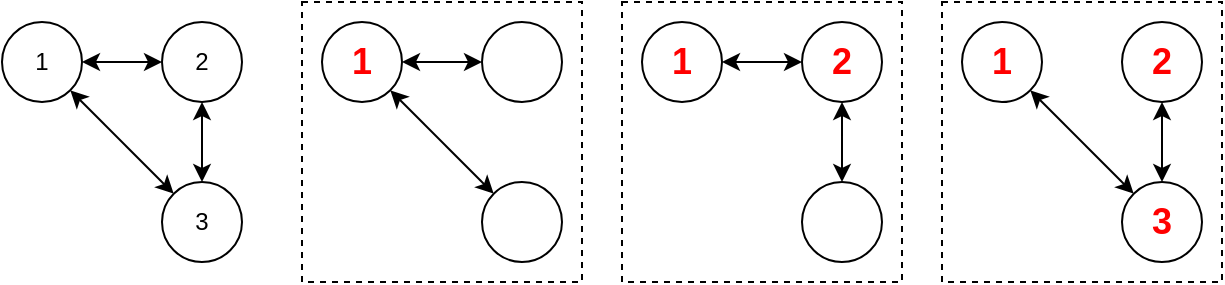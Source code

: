 <mxfile version="10.9.5" type="device"><diagram id="dYD9-Vd93yyatXQGNGAc" name="1"><mxGraphModel dx="899" dy="653" grid="1" gridSize="10" guides="1" tooltips="1" connect="1" arrows="1" fold="1" page="1" pageScale="1" pageWidth="827" pageHeight="1169" math="0" shadow="0"><root><mxCell id="0"/><mxCell id="1" parent="0"/><mxCell id="IafZ18rW_tCKhFGl23sE-5" value="" style="rounded=0;whiteSpace=wrap;html=1;fontSize=18;fontColor=#FF0000;dashed=1;" vertex="1" parent="1"><mxGeometry x="510" y="30" width="140" height="140" as="geometry"/></mxCell><mxCell id="IafZ18rW_tCKhFGl23sE-4" value="" style="rounded=0;whiteSpace=wrap;html=1;fontSize=18;fontColor=#FF0000;dashed=1;" vertex="1" parent="1"><mxGeometry x="350" y="30" width="140" height="140" as="geometry"/></mxCell><mxCell id="IafZ18rW_tCKhFGl23sE-2" value="" style="rounded=0;whiteSpace=wrap;html=1;fontSize=18;fontColor=#FF0000;dashed=1;" vertex="1" parent="1"><mxGeometry x="190" y="30" width="140" height="140" as="geometry"/></mxCell><mxCell id="SBs8eC-lqv41pNV1DrcG-1" value="1" style="ellipse;whiteSpace=wrap;html=1;aspect=fixed;" parent="1" vertex="1"><mxGeometry x="40" y="40" width="40" height="40" as="geometry"/></mxCell><mxCell id="SBs8eC-lqv41pNV1DrcG-2" value="2" style="ellipse;whiteSpace=wrap;html=1;aspect=fixed;" parent="1" vertex="1"><mxGeometry x="120" y="40" width="40" height="40" as="geometry"/></mxCell><mxCell id="SBs8eC-lqv41pNV1DrcG-3" value="3" style="ellipse;whiteSpace=wrap;html=1;aspect=fixed;" parent="1" vertex="1"><mxGeometry x="120" y="120" width="40" height="40" as="geometry"/></mxCell><mxCell id="SBs8eC-lqv41pNV1DrcG-4" value="" style="endArrow=classic;html=1;entryX=0;entryY=0.5;entryDx=0;entryDy=0;exitX=1;exitY=0.5;exitDx=0;exitDy=0;startArrow=classic;startFill=1;" parent="1" source="SBs8eC-lqv41pNV1DrcG-1" target="SBs8eC-lqv41pNV1DrcG-2" edge="1"><mxGeometry width="50" height="50" relative="1" as="geometry"><mxPoint x="40" y="230" as="sourcePoint"/><mxPoint x="90" y="180" as="targetPoint"/></mxGeometry></mxCell><mxCell id="SBs8eC-lqv41pNV1DrcG-5" value="" style="endArrow=classic;html=1;entryX=0.5;entryY=0;entryDx=0;entryDy=0;exitX=0.5;exitY=1;exitDx=0;exitDy=0;startArrow=classic;startFill=1;" parent="1" source="SBs8eC-lqv41pNV1DrcG-2" target="SBs8eC-lqv41pNV1DrcG-3" edge="1"><mxGeometry width="50" height="50" relative="1" as="geometry"><mxPoint x="90" y="70" as="sourcePoint"/><mxPoint x="130" y="70" as="targetPoint"/></mxGeometry></mxCell><mxCell id="SBs8eC-lqv41pNV1DrcG-6" value="" style="endArrow=classic;html=1;entryX=1;entryY=1;entryDx=0;entryDy=0;exitX=0;exitY=0;exitDx=0;exitDy=0;startArrow=classic;startFill=1;" parent="1" source="SBs8eC-lqv41pNV1DrcG-3" target="SBs8eC-lqv41pNV1DrcG-1" edge="1"><mxGeometry width="50" height="50" relative="1" as="geometry"><mxPoint x="80" y="110" as="sourcePoint"/><mxPoint x="150" y="130" as="targetPoint"/></mxGeometry></mxCell><mxCell id="n_wzFujn17Bj3EjTo5RH-1" value="1" style="ellipse;whiteSpace=wrap;html=1;aspect=fixed;fontStyle=1;fontSize=18;fontColor=#FF0000;" vertex="1" parent="1"><mxGeometry x="200" y="40" width="40" height="40" as="geometry"/></mxCell><mxCell id="n_wzFujn17Bj3EjTo5RH-2" value="" style="ellipse;whiteSpace=wrap;html=1;aspect=fixed;fontStyle=1;fontSize=18;fontColor=#FF0000;" vertex="1" parent="1"><mxGeometry x="280" y="40" width="40" height="40" as="geometry"/></mxCell><mxCell id="n_wzFujn17Bj3EjTo5RH-3" value="" style="ellipse;whiteSpace=wrap;html=1;aspect=fixed;fontStyle=1;fontSize=18;fontColor=#FF0000;" vertex="1" parent="1"><mxGeometry x="280" y="120" width="40" height="40" as="geometry"/></mxCell><mxCell id="n_wzFujn17Bj3EjTo5RH-4" value="" style="endArrow=classic;html=1;entryX=0;entryY=0.5;entryDx=0;entryDy=0;exitX=1;exitY=0.5;exitDx=0;exitDy=0;startArrow=classic;startFill=1;" edge="1" source="n_wzFujn17Bj3EjTo5RH-1" target="n_wzFujn17Bj3EjTo5RH-2" parent="1"><mxGeometry width="50" height="50" relative="1" as="geometry"><mxPoint x="200" y="230" as="sourcePoint"/><mxPoint x="250" y="180" as="targetPoint"/></mxGeometry></mxCell><mxCell id="-FhcicTSP6BE9WHwUp09-1" value="" style="endArrow=classic;html=1;entryX=0;entryY=0.5;entryDx=0;entryDy=0;exitX=1;exitY=0.5;exitDx=0;exitDy=0;startArrow=classic;startFill=1;" edge="1" source="-FhcicTSP6BE9WHwUp09-3" target="-FhcicTSP6BE9WHwUp09-4" parent="1"><mxGeometry width="50" height="50" relative="1" as="geometry"><mxPoint x="360" y="230" as="sourcePoint"/><mxPoint x="410" y="180" as="targetPoint"/></mxGeometry></mxCell><mxCell id="-FhcicTSP6BE9WHwUp09-3" value="1" style="ellipse;whiteSpace=wrap;html=1;aspect=fixed;fontStyle=1;fontSize=18;fontColor=#FF0000;" vertex="1" parent="1"><mxGeometry x="360" y="40" width="40" height="40" as="geometry"/></mxCell><mxCell id="-FhcicTSP6BE9WHwUp09-4" value="2" style="ellipse;whiteSpace=wrap;html=1;aspect=fixed;fontStyle=1;fontSize=18;fontColor=#FF0000;" vertex="1" parent="1"><mxGeometry x="440" y="40" width="40" height="40" as="geometry"/></mxCell><mxCell id="-FhcicTSP6BE9WHwUp09-5" value="" style="ellipse;whiteSpace=wrap;html=1;aspect=fixed;fontStyle=1;fontSize=18;fontColor=#FF0000;" vertex="1" parent="1"><mxGeometry x="440" y="120" width="40" height="40" as="geometry"/></mxCell><mxCell id="-FhcicTSP6BE9WHwUp09-6" value="" style="endArrow=classic;html=1;entryX=0.5;entryY=0;entryDx=0;entryDy=0;exitX=0.5;exitY=1;exitDx=0;exitDy=0;startArrow=classic;startFill=1;" edge="1" parent="1" source="-FhcicTSP6BE9WHwUp09-4" target="-FhcicTSP6BE9WHwUp09-5"><mxGeometry width="50" height="50" relative="1" as="geometry"><mxPoint x="150" y="90" as="sourcePoint"/><mxPoint x="150" y="130" as="targetPoint"/></mxGeometry></mxCell><mxCell id="-FhcicTSP6BE9WHwUp09-7" value="" style="endArrow=classic;html=1;entryX=1;entryY=1;entryDx=0;entryDy=0;exitX=0;exitY=0;exitDx=0;exitDy=0;startArrow=classic;startFill=1;" edge="1" parent="1" source="n_wzFujn17Bj3EjTo5RH-3" target="n_wzFujn17Bj3EjTo5RH-1"><mxGeometry width="50" height="50" relative="1" as="geometry"><mxPoint x="136" y="136" as="sourcePoint"/><mxPoint x="84" y="84" as="targetPoint"/></mxGeometry></mxCell><mxCell id="-FhcicTSP6BE9WHwUp09-9" value="1" style="ellipse;whiteSpace=wrap;html=1;aspect=fixed;fontStyle=1;fontSize=18;fontColor=#FF0000;" vertex="1" parent="1"><mxGeometry x="520" y="40" width="40" height="40" as="geometry"/></mxCell><mxCell id="-FhcicTSP6BE9WHwUp09-10" value="2" style="ellipse;whiteSpace=wrap;html=1;aspect=fixed;fontStyle=1;fontSize=18;fontColor=#FF0000;" vertex="1" parent="1"><mxGeometry x="600" y="40" width="40" height="40" as="geometry"/></mxCell><mxCell id="-FhcicTSP6BE9WHwUp09-11" value="3" style="ellipse;whiteSpace=wrap;html=1;aspect=fixed;fontStyle=1;fontSize=18;fontColor=#FF0000;" vertex="1" parent="1"><mxGeometry x="600" y="120" width="40" height="40" as="geometry"/></mxCell><mxCell id="-FhcicTSP6BE9WHwUp09-12" value="" style="endArrow=classic;html=1;entryX=0.5;entryY=0;entryDx=0;entryDy=0;exitX=0.5;exitY=1;exitDx=0;exitDy=0;startArrow=classic;startFill=1;" edge="1" source="-FhcicTSP6BE9WHwUp09-10" target="-FhcicTSP6BE9WHwUp09-11" parent="1"><mxGeometry width="50" height="50" relative="1" as="geometry"><mxPoint x="310" y="90" as="sourcePoint"/><mxPoint x="310" y="130" as="targetPoint"/></mxGeometry></mxCell><mxCell id="-FhcicTSP6BE9WHwUp09-13" value="" style="endArrow=classic;html=1;exitX=0;exitY=0;exitDx=0;exitDy=0;startArrow=classic;startFill=1;entryX=1;entryY=1;entryDx=0;entryDy=0;" edge="1" parent="1" source="-FhcicTSP6BE9WHwUp09-11" target="-FhcicTSP6BE9WHwUp09-9"><mxGeometry width="50" height="50" relative="1" as="geometry"><mxPoint x="296" y="136" as="sourcePoint"/><mxPoint x="530" y="120" as="targetPoint"/></mxGeometry></mxCell></root></mxGraphModel></diagram><diagram id="2eAo9EhlHmo_L_gYq8e6" name="2"><mxGraphModel dx="899" dy="653" grid="1" gridSize="10" guides="1" tooltips="1" connect="1" arrows="1" fold="1" page="1" pageScale="1" pageWidth="827" pageHeight="1169" math="0" shadow="0"><root><mxCell id="0pLJwJeJC-G0bUhCGs7U-0"/><mxCell id="0pLJwJeJC-G0bUhCGs7U-1" parent="0pLJwJeJC-G0bUhCGs7U-0"/><mxCell id="o4q8n2xOhPUbtQXbEOXK-5" value="" style="rounded=0;whiteSpace=wrap;html=1;fontSize=18;fontColor=#FF0000;dashed=1;" vertex="1" parent="0pLJwJeJC-G0bUhCGs7U-1"><mxGeometry x="670" y="30" width="140" height="140" as="geometry"/></mxCell><mxCell id="o4q8n2xOhPUbtQXbEOXK-0" value="" style="rounded=0;whiteSpace=wrap;html=1;fontSize=18;fontColor=#FF0000;dashed=1;" vertex="1" parent="0pLJwJeJC-G0bUhCGs7U-1"><mxGeometry x="510" y="30" width="140" height="140" as="geometry"/></mxCell><mxCell id="o4q8n2xOhPUbtQXbEOXK-1" value="" style="rounded=0;whiteSpace=wrap;html=1;fontSize=18;fontColor=#FF0000;dashed=1;" vertex="1" parent="0pLJwJeJC-G0bUhCGs7U-1"><mxGeometry x="350" y="30" width="140" height="140" as="geometry"/></mxCell><mxCell id="o4q8n2xOhPUbtQXbEOXK-2" value="" style="rounded=0;whiteSpace=wrap;html=1;fontSize=18;fontColor=#FF0000;dashed=1;" vertex="1" parent="0pLJwJeJC-G0bUhCGs7U-1"><mxGeometry x="190" y="30" width="140" height="140" as="geometry"/></mxCell><mxCell id="QdiUchr5OMtjCI41BMT--0" value="1" style="ellipse;whiteSpace=wrap;html=1;aspect=fixed;" parent="0pLJwJeJC-G0bUhCGs7U-1" vertex="1"><mxGeometry x="40" y="40" width="40" height="40" as="geometry"/></mxCell><mxCell id="QdiUchr5OMtjCI41BMT--1" value="2" style="ellipse;whiteSpace=wrap;html=1;aspect=fixed;" parent="0pLJwJeJC-G0bUhCGs7U-1" vertex="1"><mxGeometry x="120" y="40" width="40" height="40" as="geometry"/></mxCell><mxCell id="QdiUchr5OMtjCI41BMT--2" value="3" style="ellipse;whiteSpace=wrap;html=1;aspect=fixed;" parent="0pLJwJeJC-G0bUhCGs7U-1" vertex="1"><mxGeometry x="40" y="120" width="40" height="40" as="geometry"/></mxCell><mxCell id="QdiUchr5OMtjCI41BMT--3" value="" style="endArrow=classic;html=1;entryX=0;entryY=0.5;entryDx=0;entryDy=0;exitX=1;exitY=0.5;exitDx=0;exitDy=0;startArrow=classic;startFill=1;" parent="0pLJwJeJC-G0bUhCGs7U-1" source="QdiUchr5OMtjCI41BMT--0" target="QdiUchr5OMtjCI41BMT--1" edge="1"><mxGeometry width="50" height="50" relative="1" as="geometry"><mxPoint x="40" y="230" as="sourcePoint"/><mxPoint x="90" y="180" as="targetPoint"/></mxGeometry></mxCell><mxCell id="QdiUchr5OMtjCI41BMT--5" value="" style="endArrow=classic;html=1;entryX=0;entryY=0.5;entryDx=0;entryDy=0;exitX=1;exitY=0.5;exitDx=0;exitDy=0;startArrow=classic;startFill=1;" parent="0pLJwJeJC-G0bUhCGs7U-1" source="QdiUchr5OMtjCI41BMT--2" target="QdiUchr5OMtjCI41BMT--6" edge="1"><mxGeometry width="50" height="50" relative="1" as="geometry"><mxPoint x="80" y="140" as="sourcePoint"/><mxPoint x="150" y="130" as="targetPoint"/></mxGeometry></mxCell><mxCell id="QdiUchr5OMtjCI41BMT--6" value="4" style="ellipse;whiteSpace=wrap;html=1;aspect=fixed;" parent="0pLJwJeJC-G0bUhCGs7U-1" vertex="1"><mxGeometry x="120" y="120" width="40" height="40" as="geometry"/></mxCell><mxCell id="9wQ2Foid2MtL75UOyDt9-0" value="1" style="ellipse;whiteSpace=wrap;html=1;aspect=fixed;fontSize=18;fontStyle=1;fontColor=#FF0000;" vertex="1" parent="0pLJwJeJC-G0bUhCGs7U-1"><mxGeometry x="200" y="40" width="40" height="40" as="geometry"/></mxCell><mxCell id="9wQ2Foid2MtL75UOyDt9-1" value="" style="ellipse;whiteSpace=wrap;html=1;aspect=fixed;fontSize=18;fontStyle=1;fontColor=#000000;" vertex="1" parent="0pLJwJeJC-G0bUhCGs7U-1"><mxGeometry x="280" y="40" width="40" height="40" as="geometry"/></mxCell><mxCell id="9wQ2Foid2MtL75UOyDt9-2" value="" style="ellipse;whiteSpace=wrap;html=1;aspect=fixed;fontSize=18;fontStyle=1;fontColor=#000000;" vertex="1" parent="0pLJwJeJC-G0bUhCGs7U-1"><mxGeometry x="200" y="120" width="40" height="40" as="geometry"/></mxCell><mxCell id="9wQ2Foid2MtL75UOyDt9-3" value="" style="endArrow=classic;html=1;entryX=0;entryY=0.5;entryDx=0;entryDy=0;exitX=1;exitY=0.5;exitDx=0;exitDy=0;startArrow=classic;startFill=1;" edge="1" source="9wQ2Foid2MtL75UOyDt9-0" target="9wQ2Foid2MtL75UOyDt9-1" parent="0pLJwJeJC-G0bUhCGs7U-1"><mxGeometry width="50" height="50" relative="1" as="geometry"><mxPoint x="200" y="230" as="sourcePoint"/><mxPoint x="250" y="180" as="targetPoint"/></mxGeometry></mxCell><mxCell id="9wQ2Foid2MtL75UOyDt9-5" value="" style="ellipse;whiteSpace=wrap;html=1;aspect=fixed;fontSize=18;fontStyle=1;fontColor=#000000;" vertex="1" parent="0pLJwJeJC-G0bUhCGs7U-1"><mxGeometry x="280" y="120" width="40" height="40" as="geometry"/></mxCell><mxCell id="t2Oh7zz6ZGHHdz3xSwoY-0" value="1" style="ellipse;whiteSpace=wrap;html=1;aspect=fixed;fontSize=18;fontStyle=1;fontColor=#000000;" vertex="1" parent="0pLJwJeJC-G0bUhCGs7U-1"><mxGeometry x="360" y="40" width="40" height="40" as="geometry"/></mxCell><mxCell id="t2Oh7zz6ZGHHdz3xSwoY-1" value="2" style="ellipse;whiteSpace=wrap;html=1;aspect=fixed;fontSize=18;fontStyle=1;fontColor=#FF0000;" vertex="1" parent="0pLJwJeJC-G0bUhCGs7U-1"><mxGeometry x="440" y="40" width="40" height="40" as="geometry"/></mxCell><mxCell id="t2Oh7zz6ZGHHdz3xSwoY-3" value="" style="endArrow=classic;html=1;entryX=0;entryY=0.5;entryDx=0;entryDy=0;exitX=1;exitY=0.5;exitDx=0;exitDy=0;startArrow=classic;startFill=1;" edge="1" source="t2Oh7zz6ZGHHdz3xSwoY-0" target="t2Oh7zz6ZGHHdz3xSwoY-1" parent="0pLJwJeJC-G0bUhCGs7U-1"><mxGeometry width="50" height="50" relative="1" as="geometry"><mxPoint x="360" y="230" as="sourcePoint"/><mxPoint x="410" y="180" as="targetPoint"/></mxGeometry></mxCell><mxCell id="t2Oh7zz6ZGHHdz3xSwoY-6" value="1" style="ellipse;whiteSpace=wrap;html=1;aspect=fixed;fontSize=18;fontStyle=1;fontColor=#000000;" vertex="1" parent="0pLJwJeJC-G0bUhCGs7U-1"><mxGeometry x="520" y="40" width="40" height="40" as="geometry"/></mxCell><mxCell id="t2Oh7zz6ZGHHdz3xSwoY-7" value="2" style="ellipse;whiteSpace=wrap;html=1;aspect=fixed;fontSize=18;fontStyle=1;fontColor=#000000;" vertex="1" parent="0pLJwJeJC-G0bUhCGs7U-1"><mxGeometry x="600" y="40" width="40" height="40" as="geometry"/></mxCell><mxCell id="t2Oh7zz6ZGHHdz3xSwoY-8" value="1" style="ellipse;whiteSpace=wrap;html=1;aspect=fixed;fontSize=18;fontStyle=1;fontColor=#FF0000;" vertex="1" parent="0pLJwJeJC-G0bUhCGs7U-1"><mxGeometry x="520" y="120" width="40" height="40" as="geometry"/></mxCell><mxCell id="t2Oh7zz6ZGHHdz3xSwoY-9" value="" style="endArrow=classic;html=1;entryX=0;entryY=0.5;entryDx=0;entryDy=0;exitX=1;exitY=0.5;exitDx=0;exitDy=0;startArrow=classic;startFill=1;" edge="1" source="t2Oh7zz6ZGHHdz3xSwoY-6" target="t2Oh7zz6ZGHHdz3xSwoY-7" parent="0pLJwJeJC-G0bUhCGs7U-1"><mxGeometry width="50" height="50" relative="1" as="geometry"><mxPoint x="520" y="230" as="sourcePoint"/><mxPoint x="570" y="180" as="targetPoint"/></mxGeometry></mxCell><mxCell id="t2Oh7zz6ZGHHdz3xSwoY-10" value="" style="endArrow=classic;html=1;entryX=0;entryY=0.5;entryDx=0;entryDy=0;exitX=1;exitY=0.5;exitDx=0;exitDy=0;startArrow=classic;startFill=1;" edge="1" source="t2Oh7zz6ZGHHdz3xSwoY-8" target="t2Oh7zz6ZGHHdz3xSwoY-11" parent="0pLJwJeJC-G0bUhCGs7U-1"><mxGeometry width="50" height="50" relative="1" as="geometry"><mxPoint x="560" y="140" as="sourcePoint"/><mxPoint x="630" y="130" as="targetPoint"/></mxGeometry></mxCell><mxCell id="t2Oh7zz6ZGHHdz3xSwoY-11" value="" style="ellipse;whiteSpace=wrap;html=1;aspect=fixed;fontSize=18;fontStyle=1;fontColor=#000000;" vertex="1" parent="0pLJwJeJC-G0bUhCGs7U-1"><mxGeometry x="600" y="120" width="40" height="40" as="geometry"/></mxCell><mxCell id="t2Oh7zz6ZGHHdz3xSwoY-12" value="1" style="ellipse;whiteSpace=wrap;html=1;aspect=fixed;fontSize=18;fontStyle=1;fontColor=#000000;" vertex="1" parent="0pLJwJeJC-G0bUhCGs7U-1"><mxGeometry x="680" y="40" width="40" height="40" as="geometry"/></mxCell><mxCell id="t2Oh7zz6ZGHHdz3xSwoY-13" value="2" style="ellipse;whiteSpace=wrap;html=1;aspect=fixed;fontSize=18;fontStyle=1;fontColor=#000000;" vertex="1" parent="0pLJwJeJC-G0bUhCGs7U-1"><mxGeometry x="760" y="40" width="40" height="40" as="geometry"/></mxCell><mxCell id="t2Oh7zz6ZGHHdz3xSwoY-14" value="1" style="ellipse;whiteSpace=wrap;html=1;aspect=fixed;fontSize=18;fontStyle=1;fontColor=#000000;" vertex="1" parent="0pLJwJeJC-G0bUhCGs7U-1"><mxGeometry x="680" y="120" width="40" height="40" as="geometry"/></mxCell><mxCell id="t2Oh7zz6ZGHHdz3xSwoY-15" value="" style="endArrow=classic;html=1;entryX=0;entryY=0.5;entryDx=0;entryDy=0;exitX=1;exitY=0.5;exitDx=0;exitDy=0;startArrow=classic;startFill=1;" edge="1" source="t2Oh7zz6ZGHHdz3xSwoY-12" target="t2Oh7zz6ZGHHdz3xSwoY-13" parent="0pLJwJeJC-G0bUhCGs7U-1"><mxGeometry width="50" height="50" relative="1" as="geometry"><mxPoint x="680" y="230" as="sourcePoint"/><mxPoint x="730" y="180" as="targetPoint"/></mxGeometry></mxCell><mxCell id="t2Oh7zz6ZGHHdz3xSwoY-16" value="" style="endArrow=classic;html=1;entryX=0;entryY=0.5;entryDx=0;entryDy=0;exitX=1;exitY=0.5;exitDx=0;exitDy=0;startArrow=classic;startFill=1;" edge="1" source="t2Oh7zz6ZGHHdz3xSwoY-14" target="t2Oh7zz6ZGHHdz3xSwoY-17" parent="0pLJwJeJC-G0bUhCGs7U-1"><mxGeometry width="50" height="50" relative="1" as="geometry"><mxPoint x="720" y="140" as="sourcePoint"/><mxPoint x="790" y="130" as="targetPoint"/></mxGeometry></mxCell><mxCell id="t2Oh7zz6ZGHHdz3xSwoY-17" value="2" style="ellipse;whiteSpace=wrap;html=1;aspect=fixed;fontSize=18;fontStyle=1;fontColor=#FF0000;" vertex="1" parent="0pLJwJeJC-G0bUhCGs7U-1"><mxGeometry x="760" y="120" width="40" height="40" as="geometry"/></mxCell><mxCell id="t2Oh7zz6ZGHHdz3xSwoY-18" value="" style="ellipse;whiteSpace=wrap;html=1;aspect=fixed;fontSize=18;fontStyle=1;fontColor=#000000;" vertex="1" parent="0pLJwJeJC-G0bUhCGs7U-1"><mxGeometry x="360" y="120" width="40" height="40" as="geometry"/></mxCell><mxCell id="t2Oh7zz6ZGHHdz3xSwoY-19" value="" style="ellipse;whiteSpace=wrap;html=1;aspect=fixed;fontSize=18;fontStyle=1;fontColor=#000000;" vertex="1" parent="0pLJwJeJC-G0bUhCGs7U-1"><mxGeometry x="440" y="120" width="40" height="40" as="geometry"/></mxCell></root></mxGraphModel></diagram><diagram id="jNIjxBFLyv3GktrwEPB9" name="3"><mxGraphModel dx="899" dy="653" grid="1" gridSize="10" guides="1" tooltips="1" connect="1" arrows="1" fold="1" page="1" pageScale="1" pageWidth="827" pageHeight="1169" math="0" shadow="0"><root><mxCell id="dtPZEyk98IvgXaH9FY6u-0"/><mxCell id="dtPZEyk98IvgXaH9FY6u-1" parent="dtPZEyk98IvgXaH9FY6u-0"/><mxCell id="oRC2MKo6sFRCTfmtOEY4-0" value="" style="rounded=0;whiteSpace=wrap;html=1;fontSize=18;fontColor=#FF0000;dashed=1;" vertex="1" parent="dtPZEyk98IvgXaH9FY6u-1"><mxGeometry x="670" y="30" width="140" height="140" as="geometry"/></mxCell><mxCell id="oRC2MKo6sFRCTfmtOEY4-1" value="" style="rounded=0;whiteSpace=wrap;html=1;fontSize=18;fontColor=#FF0000;dashed=1;" vertex="1" parent="dtPZEyk98IvgXaH9FY6u-1"><mxGeometry x="510" y="30" width="140" height="140" as="geometry"/></mxCell><mxCell id="oRC2MKo6sFRCTfmtOEY4-2" value="" style="rounded=0;whiteSpace=wrap;html=1;fontSize=18;fontColor=#FF0000;dashed=1;" vertex="1" parent="dtPZEyk98IvgXaH9FY6u-1"><mxGeometry x="350" y="30" width="140" height="140" as="geometry"/></mxCell><mxCell id="oRC2MKo6sFRCTfmtOEY4-3" value="" style="rounded=0;whiteSpace=wrap;html=1;fontSize=18;fontColor=#FF0000;dashed=1;" vertex="1" parent="dtPZEyk98IvgXaH9FY6u-1"><mxGeometry x="190" y="30" width="140" height="140" as="geometry"/></mxCell><mxCell id="xOY6UzGko-edIVov3I7l-0" value="1" style="ellipse;whiteSpace=wrap;html=1;aspect=fixed;" parent="dtPZEyk98IvgXaH9FY6u-1" vertex="1"><mxGeometry x="40" y="40" width="40" height="40" as="geometry"/></mxCell><mxCell id="xOY6UzGko-edIVov3I7l-1" value="2" style="ellipse;whiteSpace=wrap;html=1;aspect=fixed;" parent="dtPZEyk98IvgXaH9FY6u-1" vertex="1"><mxGeometry x="120" y="40" width="40" height="40" as="geometry"/></mxCell><mxCell id="xOY6UzGko-edIVov3I7l-2" value="3" style="ellipse;whiteSpace=wrap;html=1;aspect=fixed;" parent="dtPZEyk98IvgXaH9FY6u-1" vertex="1"><mxGeometry x="40" y="120" width="40" height="40" as="geometry"/></mxCell><mxCell id="xOY6UzGko-edIVov3I7l-3" value="" style="endArrow=classic;html=1;entryX=0;entryY=0.5;entryDx=0;entryDy=0;exitX=1;exitY=0.5;exitDx=0;exitDy=0;startArrow=classic;startFill=1;" parent="dtPZEyk98IvgXaH9FY6u-1" source="xOY6UzGko-edIVov3I7l-0" target="xOY6UzGko-edIVov3I7l-1" edge="1"><mxGeometry width="50" height="50" relative="1" as="geometry"><mxPoint x="40" y="230" as="sourcePoint"/><mxPoint x="90" y="180" as="targetPoint"/></mxGeometry></mxCell><mxCell id="xOY6UzGko-edIVov3I7l-4" value="" style="endArrow=classic;html=1;entryX=0;entryY=0.5;entryDx=0;entryDy=0;exitX=1;exitY=0.5;exitDx=0;exitDy=0;startArrow=classic;startFill=1;" parent="dtPZEyk98IvgXaH9FY6u-1" source="xOY6UzGko-edIVov3I7l-2" target="xOY6UzGko-edIVov3I7l-5" edge="1"><mxGeometry width="50" height="50" relative="1" as="geometry"><mxPoint x="80" y="140" as="sourcePoint"/><mxPoint x="150" y="130" as="targetPoint"/></mxGeometry></mxCell><mxCell id="xOY6UzGko-edIVov3I7l-5" value="4" style="ellipse;whiteSpace=wrap;html=1;aspect=fixed;" parent="dtPZEyk98IvgXaH9FY6u-1" vertex="1"><mxGeometry x="120" y="120" width="40" height="40" as="geometry"/></mxCell><mxCell id="xOY6UzGko-edIVov3I7l-6" value="" style="endArrow=classic;html=1;entryX=1;entryY=0;entryDx=0;entryDy=0;exitX=0;exitY=1;exitDx=0;exitDy=0;startArrow=classic;startFill=1;" parent="dtPZEyk98IvgXaH9FY6u-1" source="xOY6UzGko-edIVov3I7l-1" target="xOY6UzGko-edIVov3I7l-2" edge="1"><mxGeometry width="50" height="50" relative="1" as="geometry"><mxPoint x="90" y="150" as="sourcePoint"/><mxPoint x="130" y="150" as="targetPoint"/></mxGeometry></mxCell><mxCell id="xOY6UzGko-edIVov3I7l-7" value="" style="endArrow=classic;html=1;entryX=1;entryY=1;entryDx=0;entryDy=0;exitX=0;exitY=0;exitDx=0;exitDy=0;startArrow=classic;startFill=1;" parent="dtPZEyk98IvgXaH9FY6u-1" source="xOY6UzGko-edIVov3I7l-5" target="xOY6UzGko-edIVov3I7l-0" edge="1"><mxGeometry width="50" height="50" relative="1" as="geometry"><mxPoint x="90" y="150" as="sourcePoint"/><mxPoint x="130" y="150" as="targetPoint"/></mxGeometry></mxCell><mxCell id="xOY6UzGko-edIVov3I7l-8" value="" style="endArrow=classic;html=1;entryX=0.5;entryY=0;entryDx=0;entryDy=0;exitX=0.5;exitY=1;exitDx=0;exitDy=0;startArrow=classic;startFill=1;" parent="dtPZEyk98IvgXaH9FY6u-1" source="xOY6UzGko-edIVov3I7l-0" target="xOY6UzGko-edIVov3I7l-2" edge="1"><mxGeometry width="50" height="50" relative="1" as="geometry"><mxPoint x="136" y="84" as="sourcePoint"/><mxPoint x="84" y="136" as="targetPoint"/></mxGeometry></mxCell><mxCell id="xOY6UzGko-edIVov3I7l-9" value="" style="endArrow=classic;html=1;entryX=0.5;entryY=0;entryDx=0;entryDy=0;exitX=0.5;exitY=1;exitDx=0;exitDy=0;startArrow=classic;startFill=1;" parent="dtPZEyk98IvgXaH9FY6u-1" source="xOY6UzGko-edIVov3I7l-1" target="xOY6UzGko-edIVov3I7l-5" edge="1"><mxGeometry width="50" height="50" relative="1" as="geometry"><mxPoint x="70" y="90" as="sourcePoint"/><mxPoint x="70" y="130" as="targetPoint"/></mxGeometry></mxCell><mxCell id="lTbMLt2bYvwVQ9s5jvCe-0" value="1" style="ellipse;whiteSpace=wrap;html=1;aspect=fixed;fontSize=18;fontStyle=1;fontColor=#FF0000;" vertex="1" parent="dtPZEyk98IvgXaH9FY6u-1"><mxGeometry x="200" y="40" width="40" height="40" as="geometry"/></mxCell><mxCell id="lTbMLt2bYvwVQ9s5jvCe-1" value="" style="ellipse;whiteSpace=wrap;html=1;aspect=fixed;fontSize=18;fontStyle=1;fontColor=#000000;" vertex="1" parent="dtPZEyk98IvgXaH9FY6u-1"><mxGeometry x="280" y="40" width="40" height="40" as="geometry"/></mxCell><mxCell id="lTbMLt2bYvwVQ9s5jvCe-2" value="" style="ellipse;whiteSpace=wrap;html=1;aspect=fixed;fontSize=18;fontStyle=1;fontColor=#000000;" vertex="1" parent="dtPZEyk98IvgXaH9FY6u-1"><mxGeometry x="200" y="120" width="40" height="40" as="geometry"/></mxCell><mxCell id="lTbMLt2bYvwVQ9s5jvCe-3" value="" style="endArrow=classic;html=1;entryX=0;entryY=0.5;entryDx=0;entryDy=0;exitX=1;exitY=0.5;exitDx=0;exitDy=0;startArrow=classic;startFill=1;" edge="1" source="lTbMLt2bYvwVQ9s5jvCe-0" target="lTbMLt2bYvwVQ9s5jvCe-1" parent="dtPZEyk98IvgXaH9FY6u-1"><mxGeometry width="50" height="50" relative="1" as="geometry"><mxPoint x="200" y="230" as="sourcePoint"/><mxPoint x="250" y="180" as="targetPoint"/></mxGeometry></mxCell><mxCell id="lTbMLt2bYvwVQ9s5jvCe-5" value="" style="ellipse;whiteSpace=wrap;html=1;aspect=fixed;fontSize=18;fontStyle=1;fontColor=#000000;" vertex="1" parent="dtPZEyk98IvgXaH9FY6u-1"><mxGeometry x="280" y="120" width="40" height="40" as="geometry"/></mxCell><mxCell id="lTbMLt2bYvwVQ9s5jvCe-7" value="" style="endArrow=classic;html=1;entryX=1;entryY=1;entryDx=0;entryDy=0;exitX=0;exitY=0;exitDx=0;exitDy=0;startArrow=classic;startFill=1;" edge="1" source="lTbMLt2bYvwVQ9s5jvCe-5" target="lTbMLt2bYvwVQ9s5jvCe-0" parent="dtPZEyk98IvgXaH9FY6u-1"><mxGeometry width="50" height="50" relative="1" as="geometry"><mxPoint x="250" y="150" as="sourcePoint"/><mxPoint x="290" y="150" as="targetPoint"/></mxGeometry></mxCell><mxCell id="lTbMLt2bYvwVQ9s5jvCe-8" value="" style="endArrow=classic;html=1;entryX=0.5;entryY=0;entryDx=0;entryDy=0;exitX=0.5;exitY=1;exitDx=0;exitDy=0;startArrow=classic;startFill=1;" edge="1" source="lTbMLt2bYvwVQ9s5jvCe-0" target="lTbMLt2bYvwVQ9s5jvCe-2" parent="dtPZEyk98IvgXaH9FY6u-1"><mxGeometry width="50" height="50" relative="1" as="geometry"><mxPoint x="296" y="84" as="sourcePoint"/><mxPoint x="244" y="136" as="targetPoint"/></mxGeometry></mxCell><mxCell id="lTbMLt2bYvwVQ9s5jvCe-20" value="1" style="ellipse;whiteSpace=wrap;html=1;aspect=fixed;fontSize=18;fontStyle=1;fontColor=#000000;" vertex="1" parent="dtPZEyk98IvgXaH9FY6u-1"><mxGeometry x="360" y="40" width="40" height="40" as="geometry"/></mxCell><mxCell id="lTbMLt2bYvwVQ9s5jvCe-21" value="2" style="ellipse;whiteSpace=wrap;html=1;aspect=fixed;fontSize=18;fontStyle=1;fontColor=#FF0000;" vertex="1" parent="dtPZEyk98IvgXaH9FY6u-1"><mxGeometry x="440" y="40" width="40" height="40" as="geometry"/></mxCell><mxCell id="lTbMLt2bYvwVQ9s5jvCe-22" value="" style="ellipse;whiteSpace=wrap;html=1;aspect=fixed;fontSize=18;fontStyle=1;fontColor=#000000;" vertex="1" parent="dtPZEyk98IvgXaH9FY6u-1"><mxGeometry x="360" y="120" width="40" height="40" as="geometry"/></mxCell><mxCell id="lTbMLt2bYvwVQ9s5jvCe-23" value="" style="endArrow=classic;html=1;entryX=0;entryY=0.5;entryDx=0;entryDy=0;exitX=1;exitY=0.5;exitDx=0;exitDy=0;startArrow=classic;startFill=1;" edge="1" source="lTbMLt2bYvwVQ9s5jvCe-20" target="lTbMLt2bYvwVQ9s5jvCe-21" parent="dtPZEyk98IvgXaH9FY6u-1"><mxGeometry width="50" height="50" relative="1" as="geometry"><mxPoint x="360" y="230" as="sourcePoint"/><mxPoint x="410" y="180" as="targetPoint"/></mxGeometry></mxCell><mxCell id="lTbMLt2bYvwVQ9s5jvCe-24" value="" style="ellipse;whiteSpace=wrap;html=1;aspect=fixed;fontSize=18;fontStyle=1;fontColor=#000000;" vertex="1" parent="dtPZEyk98IvgXaH9FY6u-1"><mxGeometry x="440" y="120" width="40" height="40" as="geometry"/></mxCell><mxCell id="lTbMLt2bYvwVQ9s5jvCe-27" value="" style="endArrow=classic;html=1;entryX=0.5;entryY=0;entryDx=0;entryDy=0;exitX=0.5;exitY=1;exitDx=0;exitDy=0;startArrow=classic;startFill=1;" edge="1" parent="dtPZEyk98IvgXaH9FY6u-1" source="lTbMLt2bYvwVQ9s5jvCe-21" target="lTbMLt2bYvwVQ9s5jvCe-24"><mxGeometry width="50" height="50" relative="1" as="geometry"><mxPoint x="150" y="90" as="sourcePoint"/><mxPoint x="150" y="130" as="targetPoint"/></mxGeometry></mxCell><mxCell id="lTbMLt2bYvwVQ9s5jvCe-28" value="" style="endArrow=classic;html=1;entryX=1;entryY=0;entryDx=0;entryDy=0;exitX=0;exitY=1;exitDx=0;exitDy=0;startArrow=classic;startFill=1;" edge="1" parent="dtPZEyk98IvgXaH9FY6u-1" source="lTbMLt2bYvwVQ9s5jvCe-21" target="lTbMLt2bYvwVQ9s5jvCe-22"><mxGeometry width="50" height="50" relative="1" as="geometry"><mxPoint x="136" y="84" as="sourcePoint"/><mxPoint x="84" y="136" as="targetPoint"/></mxGeometry></mxCell><mxCell id="lTbMLt2bYvwVQ9s5jvCe-29" value="1" style="ellipse;whiteSpace=wrap;html=1;aspect=fixed;fontSize=18;fontStyle=1;fontColor=#000000;" vertex="1" parent="dtPZEyk98IvgXaH9FY6u-1"><mxGeometry x="520" y="40" width="40" height="40" as="geometry"/></mxCell><mxCell id="lTbMLt2bYvwVQ9s5jvCe-30" value="2" style="ellipse;whiteSpace=wrap;html=1;aspect=fixed;fontSize=18;fontStyle=1;fontColor=#000000;" vertex="1" parent="dtPZEyk98IvgXaH9FY6u-1"><mxGeometry x="600" y="40" width="40" height="40" as="geometry"/></mxCell><mxCell id="lTbMLt2bYvwVQ9s5jvCe-31" value="3" style="ellipse;whiteSpace=wrap;html=1;aspect=fixed;fontSize=18;fontStyle=1;fontColor=#FF0000;" vertex="1" parent="dtPZEyk98IvgXaH9FY6u-1"><mxGeometry x="520" y="120" width="40" height="40" as="geometry"/></mxCell><mxCell id="lTbMLt2bYvwVQ9s5jvCe-32" value="" style="endArrow=classic;html=1;entryX=0.5;entryY=1;entryDx=0;entryDy=0;exitX=0.5;exitY=0;exitDx=0;exitDy=0;startArrow=classic;startFill=1;" edge="1" source="lTbMLt2bYvwVQ9s5jvCe-31" target="lTbMLt2bYvwVQ9s5jvCe-29" parent="dtPZEyk98IvgXaH9FY6u-1"><mxGeometry width="50" height="50" relative="1" as="geometry"><mxPoint x="520" y="230" as="sourcePoint"/><mxPoint x="570" y="180" as="targetPoint"/></mxGeometry></mxCell><mxCell id="lTbMLt2bYvwVQ9s5jvCe-33" value="" style="ellipse;whiteSpace=wrap;html=1;aspect=fixed;fontSize=18;fontStyle=1;fontColor=#000000;" vertex="1" parent="dtPZEyk98IvgXaH9FY6u-1"><mxGeometry x="600" y="120" width="40" height="40" as="geometry"/></mxCell><mxCell id="lTbMLt2bYvwVQ9s5jvCe-35" value="" style="endArrow=classic;html=1;entryX=1;entryY=0;entryDx=0;entryDy=0;exitX=0;exitY=1;exitDx=0;exitDy=0;startArrow=classic;startFill=1;" edge="1" source="lTbMLt2bYvwVQ9s5jvCe-30" target="lTbMLt2bYvwVQ9s5jvCe-31" parent="dtPZEyk98IvgXaH9FY6u-1"><mxGeometry width="50" height="50" relative="1" as="geometry"><mxPoint x="296" y="84" as="sourcePoint"/><mxPoint x="244" y="136" as="targetPoint"/></mxGeometry></mxCell><mxCell id="lTbMLt2bYvwVQ9s5jvCe-36" value="" style="endArrow=classic;html=1;entryX=0;entryY=0.5;entryDx=0;entryDy=0;exitX=1;exitY=0.5;exitDx=0;exitDy=0;startArrow=classic;startFill=1;" edge="1" parent="dtPZEyk98IvgXaH9FY6u-1" source="lTbMLt2bYvwVQ9s5jvCe-31" target="lTbMLt2bYvwVQ9s5jvCe-33"><mxGeometry width="50" height="50" relative="1" as="geometry"><mxPoint x="560" y="170" as="sourcePoint"/><mxPoint x="600" y="170" as="targetPoint"/></mxGeometry></mxCell><mxCell id="lTbMLt2bYvwVQ9s5jvCe-37" value="1" style="ellipse;whiteSpace=wrap;html=1;aspect=fixed;fontSize=18;fontStyle=1;fontColor=#000000;" vertex="1" parent="dtPZEyk98IvgXaH9FY6u-1"><mxGeometry x="680" y="40" width="40" height="40" as="geometry"/></mxCell><mxCell id="lTbMLt2bYvwVQ9s5jvCe-38" value="2" style="ellipse;whiteSpace=wrap;html=1;aspect=fixed;fontSize=18;fontStyle=1;fontColor=#000000;" vertex="1" parent="dtPZEyk98IvgXaH9FY6u-1"><mxGeometry x="760" y="40" width="40" height="40" as="geometry"/></mxCell><mxCell id="lTbMLt2bYvwVQ9s5jvCe-39" value="3" style="ellipse;whiteSpace=wrap;html=1;aspect=fixed;fontSize=18;fontStyle=1;fontColor=#000000;" vertex="1" parent="dtPZEyk98IvgXaH9FY6u-1"><mxGeometry x="680" y="120" width="40" height="40" as="geometry"/></mxCell><mxCell id="lTbMLt2bYvwVQ9s5jvCe-40" value="" style="endArrow=classic;html=1;entryX=1;entryY=0.5;entryDx=0;entryDy=0;exitX=0;exitY=0.5;exitDx=0;exitDy=0;startArrow=classic;startFill=1;" edge="1" source="lTbMLt2bYvwVQ9s5jvCe-41" target="lTbMLt2bYvwVQ9s5jvCe-39" parent="dtPZEyk98IvgXaH9FY6u-1"><mxGeometry width="50" height="50" relative="1" as="geometry"><mxPoint x="680" y="230" as="sourcePoint"/><mxPoint x="730" y="180" as="targetPoint"/></mxGeometry></mxCell><mxCell id="lTbMLt2bYvwVQ9s5jvCe-41" value="4" style="ellipse;whiteSpace=wrap;html=1;aspect=fixed;fontSize=18;fontStyle=1;fontColor=#FF0000;" vertex="1" parent="dtPZEyk98IvgXaH9FY6u-1"><mxGeometry x="760" y="120" width="40" height="40" as="geometry"/></mxCell><mxCell id="lTbMLt2bYvwVQ9s5jvCe-42" value="" style="endArrow=classic;html=1;entryX=1;entryY=1;entryDx=0;entryDy=0;exitX=0;exitY=0;exitDx=0;exitDy=0;startArrow=classic;startFill=1;" edge="1" source="lTbMLt2bYvwVQ9s5jvCe-41" target="lTbMLt2bYvwVQ9s5jvCe-37" parent="dtPZEyk98IvgXaH9FY6u-1"><mxGeometry width="50" height="50" relative="1" as="geometry"><mxPoint x="456" y="84" as="sourcePoint"/><mxPoint x="404" y="136" as="targetPoint"/></mxGeometry></mxCell><mxCell id="lTbMLt2bYvwVQ9s5jvCe-43" value="" style="endArrow=classic;html=1;entryX=0.5;entryY=0;entryDx=0;entryDy=0;exitX=0.5;exitY=1;exitDx=0;exitDy=0;startArrow=classic;startFill=1;" edge="1" source="lTbMLt2bYvwVQ9s5jvCe-38" target="lTbMLt2bYvwVQ9s5jvCe-41" parent="dtPZEyk98IvgXaH9FY6u-1"><mxGeometry width="50" height="50" relative="1" as="geometry"><mxPoint x="720" y="170" as="sourcePoint"/><mxPoint x="760" y="170" as="targetPoint"/></mxGeometry></mxCell></root></mxGraphModel></diagram><diagram id="4nmTv9wc8V5e2iARExUr" name="4"><mxGraphModel dx="899" dy="653" grid="1" gridSize="10" guides="1" tooltips="1" connect="1" arrows="1" fold="1" page="1" pageScale="1" pageWidth="827" pageHeight="1169" math="0" shadow="0"><root><mxCell id="PYu6oHk9bWrNMcIOWx99-0"/><mxCell id="PYu6oHk9bWrNMcIOWx99-1" parent="PYu6oHk9bWrNMcIOWx99-0"/><mxCell id="7nT7RYpTIjOg5D__ZzuP-4" value="" style="rounded=0;whiteSpace=wrap;html=1;fontSize=18;fontColor=#FF0000;dashed=1;" vertex="1" parent="PYu6oHk9bWrNMcIOWx99-1"><mxGeometry x="510" y="270" width="220" height="220" as="geometry"/></mxCell><mxCell id="7nT7RYpTIjOg5D__ZzuP-5" value="" style="rounded=0;whiteSpace=wrap;html=1;fontSize=18;fontColor=#FF0000;dashed=1;" vertex="1" parent="PYu6oHk9bWrNMcIOWx99-1"><mxGeometry x="270" y="270" width="220" height="220" as="geometry"/></mxCell><mxCell id="7nT7RYpTIjOg5D__ZzuP-6" value="" style="rounded=0;whiteSpace=wrap;html=1;fontSize=18;fontColor=#FF0000;dashed=1;" vertex="1" parent="PYu6oHk9bWrNMcIOWx99-1"><mxGeometry x="30" y="270" width="220" height="220" as="geometry"/></mxCell><mxCell id="7nT7RYpTIjOg5D__ZzuP-3" value="" style="rounded=0;whiteSpace=wrap;html=1;fontSize=18;fontColor=#FF0000;dashed=1;" vertex="1" parent="PYu6oHk9bWrNMcIOWx99-1"><mxGeometry x="510" y="30" width="220" height="220" as="geometry"/></mxCell><mxCell id="7nT7RYpTIjOg5D__ZzuP-2" value="" style="rounded=0;whiteSpace=wrap;html=1;fontSize=18;fontColor=#FF0000;dashed=1;" vertex="1" parent="PYu6oHk9bWrNMcIOWx99-1"><mxGeometry x="270" y="30" width="220" height="220" as="geometry"/></mxCell><mxCell id="McQ_6vt6MdrGoBnRZTS_-0" value="1" style="ellipse;whiteSpace=wrap;html=1;aspect=fixed;" vertex="1" parent="PYu6oHk9bWrNMcIOWx99-1"><mxGeometry x="40" y="120" width="40" height="40" as="geometry"/></mxCell><mxCell id="McQ_6vt6MdrGoBnRZTS_-1" value="2" style="ellipse;whiteSpace=wrap;html=1;aspect=fixed;" vertex="1" parent="PYu6oHk9bWrNMcIOWx99-1"><mxGeometry x="120" y="40" width="40" height="40" as="geometry"/></mxCell><mxCell id="McQ_6vt6MdrGoBnRZTS_-2" value="3" style="ellipse;whiteSpace=wrap;html=1;aspect=fixed;" vertex="1" parent="PYu6oHk9bWrNMcIOWx99-1"><mxGeometry x="40" y="200" width="40" height="40" as="geometry"/></mxCell><mxCell id="McQ_6vt6MdrGoBnRZTS_-3" value="" style="endArrow=classic;html=1;entryX=0;entryY=1;entryDx=0;entryDy=0;exitX=1;exitY=0;exitDx=0;exitDy=0;startArrow=classic;startFill=1;" edge="1" parent="PYu6oHk9bWrNMcIOWx99-1" source="McQ_6vt6MdrGoBnRZTS_-0" target="McQ_6vt6MdrGoBnRZTS_-1"><mxGeometry width="50" height="50" relative="1" as="geometry"><mxPoint x="-40" y="230" as="sourcePoint"/><mxPoint x="10" y="180" as="targetPoint"/></mxGeometry></mxCell><mxCell id="McQ_6vt6MdrGoBnRZTS_-4" value="" style="endArrow=classic;html=1;exitX=0;exitY=0.5;exitDx=0;exitDy=0;entryX=1;entryY=0.5;entryDx=0;entryDy=0;startArrow=classic;startFill=1;" edge="1" parent="PYu6oHk9bWrNMcIOWx99-1" source="McQ_6vt6MdrGoBnRZTS_-5" target="McQ_6vt6MdrGoBnRZTS_-2"><mxGeometry width="50" height="50" relative="1" as="geometry"><mxPoint y="140" as="sourcePoint"/><mxPoint x="100" y="310" as="targetPoint"/></mxGeometry></mxCell><mxCell id="McQ_6vt6MdrGoBnRZTS_-5" value="4" style="ellipse;whiteSpace=wrap;html=1;aspect=fixed;" vertex="1" parent="PYu6oHk9bWrNMcIOWx99-1"><mxGeometry x="120" y="200" width="40" height="40" as="geometry"/></mxCell><mxCell id="McQ_6vt6MdrGoBnRZTS_-7" value="" style="endArrow=classic;html=1;entryX=1;entryY=1;entryDx=0;entryDy=0;exitX=0;exitY=0;exitDx=0;exitDy=0;startArrow=classic;startFill=1;" edge="1" parent="PYu6oHk9bWrNMcIOWx99-1" source="McQ_6vt6MdrGoBnRZTS_-5" target="McQ_6vt6MdrGoBnRZTS_-0"><mxGeometry width="50" height="50" relative="1" as="geometry"><mxPoint x="10" y="150" as="sourcePoint"/><mxPoint x="50" y="150" as="targetPoint"/></mxGeometry></mxCell><mxCell id="McQ_6vt6MdrGoBnRZTS_-9" value="" style="endArrow=classic;html=1;exitX=0.5;exitY=0;exitDx=0;exitDy=0;entryX=0.5;entryY=1;entryDx=0;entryDy=0;startArrow=classic;startFill=1;" edge="1" parent="PYu6oHk9bWrNMcIOWx99-1" source="McQ_6vt6MdrGoBnRZTS_-5" target="McQ_6vt6MdrGoBnRZTS_-1"><mxGeometry width="50" height="50" relative="1" as="geometry"><mxPoint x="-10" y="90" as="sourcePoint"/><mxPoint x="200" y="110" as="targetPoint"/></mxGeometry></mxCell><mxCell id="McQ_6vt6MdrGoBnRZTS_-10" value="5" style="ellipse;whiteSpace=wrap;html=1;aspect=fixed;" vertex="1" parent="PYu6oHk9bWrNMcIOWx99-1"><mxGeometry x="200" y="120" width="40" height="40" as="geometry"/></mxCell><mxCell id="McQ_6vt6MdrGoBnRZTS_-12" value="" style="endArrow=classic;html=1;exitX=1;exitY=0.5;exitDx=0;exitDy=0;entryX=0;entryY=0.5;entryDx=0;entryDy=0;startArrow=classic;startFill=1;" edge="1" parent="PYu6oHk9bWrNMcIOWx99-1" source="McQ_6vt6MdrGoBnRZTS_-0" target="McQ_6vt6MdrGoBnRZTS_-10"><mxGeometry width="50" height="50" relative="1" as="geometry"><mxPoint x="150" y="210" as="sourcePoint"/><mxPoint x="150" y="90" as="targetPoint"/></mxGeometry></mxCell><mxCell id="McQ_6vt6MdrGoBnRZTS_-13" value="" style="endArrow=classic;html=1;entryX=0;entryY=0;entryDx=0;entryDy=0;exitX=1;exitY=1;exitDx=0;exitDy=0;startArrow=classic;startFill=1;" edge="1" parent="PYu6oHk9bWrNMcIOWx99-1" source="McQ_6vt6MdrGoBnRZTS_-1" target="McQ_6vt6MdrGoBnRZTS_-10"><mxGeometry width="50" height="50" relative="1" as="geometry"><mxPoint x="84" y="136" as="sourcePoint"/><mxPoint x="136" y="84" as="targetPoint"/></mxGeometry></mxCell><mxCell id="xvPSG65LlQpW1w_RVviK-0" value="1" style="ellipse;whiteSpace=wrap;html=1;aspect=fixed;fontSize=18;fontColor=#FF0000;fontStyle=1" vertex="1" parent="PYu6oHk9bWrNMcIOWx99-1"><mxGeometry x="280" y="120" width="40" height="40" as="geometry"/></mxCell><mxCell id="xvPSG65LlQpW1w_RVviK-1" value="" style="ellipse;whiteSpace=wrap;html=1;aspect=fixed;fontSize=18;fontColor=#000000;fontStyle=1;" vertex="1" parent="PYu6oHk9bWrNMcIOWx99-1"><mxGeometry x="360" y="40" width="40" height="40" as="geometry"/></mxCell><mxCell id="xvPSG65LlQpW1w_RVviK-2" value="" style="ellipse;whiteSpace=wrap;html=1;aspect=fixed;fontSize=18;fontColor=#000000;fontStyle=1;" vertex="1" parent="PYu6oHk9bWrNMcIOWx99-1"><mxGeometry x="280" y="200" width="40" height="40" as="geometry"/></mxCell><mxCell id="xvPSG65LlQpW1w_RVviK-3" value="" style="endArrow=classic;html=1;entryX=0;entryY=1;entryDx=0;entryDy=0;exitX=1;exitY=0;exitDx=0;exitDy=0;startArrow=classic;startFill=1;" edge="1" source="xvPSG65LlQpW1w_RVviK-0" target="xvPSG65LlQpW1w_RVviK-1" parent="PYu6oHk9bWrNMcIOWx99-1"><mxGeometry width="50" height="50" relative="1" as="geometry"><mxPoint x="200" y="230" as="sourcePoint"/><mxPoint x="250" y="180" as="targetPoint"/></mxGeometry></mxCell><mxCell id="xvPSG65LlQpW1w_RVviK-5" value="" style="ellipse;whiteSpace=wrap;html=1;aspect=fixed;fontSize=18;fontColor=#000000;fontStyle=1;" vertex="1" parent="PYu6oHk9bWrNMcIOWx99-1"><mxGeometry x="360" y="200" width="40" height="40" as="geometry"/></mxCell><mxCell id="xvPSG65LlQpW1w_RVviK-6" value="" style="endArrow=classic;html=1;entryX=1;entryY=1;entryDx=0;entryDy=0;exitX=0;exitY=0;exitDx=0;exitDy=0;startArrow=classic;startFill=1;" edge="1" source="xvPSG65LlQpW1w_RVviK-5" target="xvPSG65LlQpW1w_RVviK-0" parent="PYu6oHk9bWrNMcIOWx99-1"><mxGeometry width="50" height="50" relative="1" as="geometry"><mxPoint x="250" y="150" as="sourcePoint"/><mxPoint x="290" y="150" as="targetPoint"/></mxGeometry></mxCell><mxCell id="xvPSG65LlQpW1w_RVviK-8" value="" style="ellipse;whiteSpace=wrap;html=1;aspect=fixed;fontSize=18;fontColor=#000000;fontStyle=1;" vertex="1" parent="PYu6oHk9bWrNMcIOWx99-1"><mxGeometry x="440" y="120" width="40" height="40" as="geometry"/></mxCell><mxCell id="xvPSG65LlQpW1w_RVviK-9" value="" style="endArrow=classic;html=1;exitX=1;exitY=0.5;exitDx=0;exitDy=0;entryX=0;entryY=0.5;entryDx=0;entryDy=0;startArrow=classic;startFill=1;" edge="1" source="xvPSG65LlQpW1w_RVviK-0" target="xvPSG65LlQpW1w_RVviK-8" parent="PYu6oHk9bWrNMcIOWx99-1"><mxGeometry width="50" height="50" relative="1" as="geometry"><mxPoint x="390" y="210" as="sourcePoint"/><mxPoint x="390" y="90" as="targetPoint"/></mxGeometry></mxCell><mxCell id="xvPSG65LlQpW1w_RVviK-11" value="1" style="ellipse;whiteSpace=wrap;html=1;aspect=fixed;fontSize=18;fontColor=#000000;fontStyle=1;" vertex="1" parent="PYu6oHk9bWrNMcIOWx99-1"><mxGeometry x="520" y="120" width="40" height="40" as="geometry"/></mxCell><mxCell id="xvPSG65LlQpW1w_RVviK-12" value="2" style="ellipse;whiteSpace=wrap;html=1;aspect=fixed;fontSize=18;fontColor=#FF0000;fontStyle=1" vertex="1" parent="PYu6oHk9bWrNMcIOWx99-1"><mxGeometry x="600" y="40" width="40" height="40" as="geometry"/></mxCell><mxCell id="xvPSG65LlQpW1w_RVviK-13" value="" style="ellipse;whiteSpace=wrap;html=1;aspect=fixed;fontSize=18;fontColor=#000000;fontStyle=1;" vertex="1" parent="PYu6oHk9bWrNMcIOWx99-1"><mxGeometry x="520" y="200" width="40" height="40" as="geometry"/></mxCell><mxCell id="xvPSG65LlQpW1w_RVviK-14" value="" style="endArrow=classic;html=1;entryX=0;entryY=1;entryDx=0;entryDy=0;exitX=1;exitY=0;exitDx=0;exitDy=0;startArrow=classic;startFill=1;" edge="1" source="xvPSG65LlQpW1w_RVviK-11" target="xvPSG65LlQpW1w_RVviK-12" parent="PYu6oHk9bWrNMcIOWx99-1"><mxGeometry width="50" height="50" relative="1" as="geometry"><mxPoint x="440" y="230" as="sourcePoint"/><mxPoint x="490" y="180" as="targetPoint"/></mxGeometry></mxCell><mxCell id="xvPSG65LlQpW1w_RVviK-16" value="" style="ellipse;whiteSpace=wrap;html=1;aspect=fixed;fontSize=18;fontColor=#000000;fontStyle=1;" vertex="1" parent="PYu6oHk9bWrNMcIOWx99-1"><mxGeometry x="600" y="200" width="40" height="40" as="geometry"/></mxCell><mxCell id="xvPSG65LlQpW1w_RVviK-18" value="" style="endArrow=classic;html=1;exitX=0.5;exitY=0;exitDx=0;exitDy=0;entryX=0.5;entryY=1;entryDx=0;entryDy=0;startArrow=classic;startFill=1;" edge="1" source="xvPSG65LlQpW1w_RVviK-16" target="xvPSG65LlQpW1w_RVviK-12" parent="PYu6oHk9bWrNMcIOWx99-1"><mxGeometry width="50" height="50" relative="1" as="geometry"><mxPoint x="470" y="90" as="sourcePoint"/><mxPoint x="680" y="110" as="targetPoint"/></mxGeometry></mxCell><mxCell id="xvPSG65LlQpW1w_RVviK-19" value="" style="ellipse;whiteSpace=wrap;html=1;aspect=fixed;fontSize=18;fontColor=#000000;fontStyle=1;" vertex="1" parent="PYu6oHk9bWrNMcIOWx99-1"><mxGeometry x="680" y="120" width="40" height="40" as="geometry"/></mxCell><mxCell id="xvPSG65LlQpW1w_RVviK-21" value="" style="endArrow=classic;html=1;entryX=0;entryY=0;entryDx=0;entryDy=0;exitX=1;exitY=1;exitDx=0;exitDy=0;startArrow=classic;startFill=1;" edge="1" source="xvPSG65LlQpW1w_RVviK-12" target="xvPSG65LlQpW1w_RVviK-19" parent="PYu6oHk9bWrNMcIOWx99-1"><mxGeometry width="50" height="50" relative="1" as="geometry"><mxPoint x="564" y="136" as="sourcePoint"/><mxPoint x="616" y="84" as="targetPoint"/></mxGeometry></mxCell><mxCell id="xvPSG65LlQpW1w_RVviK-22" value="1" style="ellipse;whiteSpace=wrap;html=1;aspect=fixed;fontSize=18;fontColor=#000000;fontStyle=1;" vertex="1" parent="PYu6oHk9bWrNMcIOWx99-1"><mxGeometry x="40" y="360" width="40" height="40" as="geometry"/></mxCell><mxCell id="xvPSG65LlQpW1w_RVviK-23" value="2" style="ellipse;whiteSpace=wrap;html=1;aspect=fixed;fontSize=18;fontColor=#000000;fontStyle=1;" vertex="1" parent="PYu6oHk9bWrNMcIOWx99-1"><mxGeometry x="120" y="280" width="40" height="40" as="geometry"/></mxCell><mxCell id="xvPSG65LlQpW1w_RVviK-24" value="1" style="ellipse;whiteSpace=wrap;html=1;aspect=fixed;fontSize=18;fontColor=#FF0000;fontStyle=1" vertex="1" parent="PYu6oHk9bWrNMcIOWx99-1"><mxGeometry x="40" y="440" width="40" height="40" as="geometry"/></mxCell><mxCell id="xvPSG65LlQpW1w_RVviK-26" value="" style="endArrow=classic;html=1;exitX=0;exitY=0.5;exitDx=0;exitDy=0;entryX=1;entryY=0.5;entryDx=0;entryDy=0;startArrow=classic;startFill=1;" edge="1" source="xvPSG65LlQpW1w_RVviK-27" target="xvPSG65LlQpW1w_RVviK-24" parent="PYu6oHk9bWrNMcIOWx99-1"><mxGeometry width="50" height="50" relative="1" as="geometry"><mxPoint y="380" as="sourcePoint"/><mxPoint x="100" y="550" as="targetPoint"/></mxGeometry></mxCell><mxCell id="xvPSG65LlQpW1w_RVviK-27" value="" style="ellipse;whiteSpace=wrap;html=1;aspect=fixed;fontSize=18;fontColor=#000000;fontStyle=1;" vertex="1" parent="PYu6oHk9bWrNMcIOWx99-1"><mxGeometry x="120" y="440" width="40" height="40" as="geometry"/></mxCell><mxCell id="xvPSG65LlQpW1w_RVviK-30" value="" style="ellipse;whiteSpace=wrap;html=1;aspect=fixed;fontSize=18;fontColor=#000000;fontStyle=1;" vertex="1" parent="PYu6oHk9bWrNMcIOWx99-1"><mxGeometry x="200" y="360" width="40" height="40" as="geometry"/></mxCell><mxCell id="xvPSG65LlQpW1w_RVviK-33" value="1" style="ellipse;whiteSpace=wrap;html=1;aspect=fixed;fontSize=18;fontColor=#000000;fontStyle=1;" vertex="1" parent="PYu6oHk9bWrNMcIOWx99-1"><mxGeometry x="280" y="360" width="40" height="40" as="geometry"/></mxCell><mxCell id="xvPSG65LlQpW1w_RVviK-34" value="2" style="ellipse;whiteSpace=wrap;html=1;aspect=fixed;fontSize=18;fontColor=#000000;fontStyle=1;" vertex="1" parent="PYu6oHk9bWrNMcIOWx99-1"><mxGeometry x="360" y="280" width="40" height="40" as="geometry"/></mxCell><mxCell id="xvPSG65LlQpW1w_RVviK-35" value="1" style="ellipse;whiteSpace=wrap;html=1;aspect=fixed;fontSize=18;fontColor=#000000;fontStyle=1;" vertex="1" parent="PYu6oHk9bWrNMcIOWx99-1"><mxGeometry x="280" y="440" width="40" height="40" as="geometry"/></mxCell><mxCell id="xvPSG65LlQpW1w_RVviK-37" value="" style="endArrow=classic;html=1;exitX=0;exitY=0.5;exitDx=0;exitDy=0;entryX=1;entryY=0.5;entryDx=0;entryDy=0;startArrow=classic;startFill=1;" edge="1" source="xvPSG65LlQpW1w_RVviK-38" target="xvPSG65LlQpW1w_RVviK-35" parent="PYu6oHk9bWrNMcIOWx99-1"><mxGeometry width="50" height="50" relative="1" as="geometry"><mxPoint x="240" y="380" as="sourcePoint"/><mxPoint x="340" y="550" as="targetPoint"/></mxGeometry></mxCell><mxCell id="xvPSG65LlQpW1w_RVviK-38" value="3" style="ellipse;whiteSpace=wrap;html=1;aspect=fixed;fontSize=18;fontColor=#FF0000;fontStyle=1" vertex="1" parent="PYu6oHk9bWrNMcIOWx99-1"><mxGeometry x="360" y="440" width="40" height="40" as="geometry"/></mxCell><mxCell id="xvPSG65LlQpW1w_RVviK-39" value="" style="endArrow=classic;html=1;entryX=1;entryY=1;entryDx=0;entryDy=0;exitX=0;exitY=0;exitDx=0;exitDy=0;startArrow=classic;startFill=1;" edge="1" source="xvPSG65LlQpW1w_RVviK-38" target="xvPSG65LlQpW1w_RVviK-33" parent="PYu6oHk9bWrNMcIOWx99-1"><mxGeometry width="50" height="50" relative="1" as="geometry"><mxPoint x="250" y="390" as="sourcePoint"/><mxPoint x="290" y="390" as="targetPoint"/></mxGeometry></mxCell><mxCell id="xvPSG65LlQpW1w_RVviK-40" value="" style="endArrow=classic;html=1;exitX=0.5;exitY=0;exitDx=0;exitDy=0;entryX=0.5;entryY=1;entryDx=0;entryDy=0;startArrow=classic;startFill=1;" edge="1" source="xvPSG65LlQpW1w_RVviK-38" target="xvPSG65LlQpW1w_RVviK-34" parent="PYu6oHk9bWrNMcIOWx99-1"><mxGeometry width="50" height="50" relative="1" as="geometry"><mxPoint x="230" y="330" as="sourcePoint"/><mxPoint x="440" y="350" as="targetPoint"/></mxGeometry></mxCell><mxCell id="xvPSG65LlQpW1w_RVviK-41" value="" style="ellipse;whiteSpace=wrap;html=1;aspect=fixed;fontSize=18;fontColor=#000000;fontStyle=1;" vertex="1" parent="PYu6oHk9bWrNMcIOWx99-1"><mxGeometry x="440" y="360" width="40" height="40" as="geometry"/></mxCell><mxCell id="xvPSG65LlQpW1w_RVviK-44" value="1" style="ellipse;whiteSpace=wrap;html=1;aspect=fixed;fontSize=18;fontColor=#000000;fontStyle=1;" vertex="1" parent="PYu6oHk9bWrNMcIOWx99-1"><mxGeometry x="520" y="360" width="40" height="40" as="geometry"/></mxCell><mxCell id="xvPSG65LlQpW1w_RVviK-45" value="2" style="ellipse;whiteSpace=wrap;html=1;aspect=fixed;fontSize=18;fontColor=#000000;fontStyle=1;" vertex="1" parent="PYu6oHk9bWrNMcIOWx99-1"><mxGeometry x="600" y="280" width="40" height="40" as="geometry"/></mxCell><mxCell id="xvPSG65LlQpW1w_RVviK-46" value="1" style="ellipse;whiteSpace=wrap;html=1;aspect=fixed;fontSize=18;fontColor=#000000;fontStyle=1;" vertex="1" parent="PYu6oHk9bWrNMcIOWx99-1"><mxGeometry x="520" y="440" width="40" height="40" as="geometry"/></mxCell><mxCell id="xvPSG65LlQpW1w_RVviK-49" value="3" style="ellipse;whiteSpace=wrap;html=1;aspect=fixed;fontSize=18;fontColor=#000000;fontStyle=1;" vertex="1" parent="PYu6oHk9bWrNMcIOWx99-1"><mxGeometry x="600" y="440" width="40" height="40" as="geometry"/></mxCell><mxCell id="xvPSG65LlQpW1w_RVviK-52" value="3" style="ellipse;whiteSpace=wrap;html=1;aspect=fixed;fontSize=18;fontColor=#FF0000;fontStyle=1" vertex="1" parent="PYu6oHk9bWrNMcIOWx99-1"><mxGeometry x="680" y="360" width="40" height="40" as="geometry"/></mxCell><mxCell id="xvPSG65LlQpW1w_RVviK-53" value="" style="endArrow=classic;html=1;exitX=1;exitY=0.5;exitDx=0;exitDy=0;entryX=0;entryY=0.5;entryDx=0;entryDy=0;startArrow=classic;startFill=1;" edge="1" source="xvPSG65LlQpW1w_RVviK-44" target="xvPSG65LlQpW1w_RVviK-52" parent="PYu6oHk9bWrNMcIOWx99-1"><mxGeometry width="50" height="50" relative="1" as="geometry"><mxPoint x="630" y="450" as="sourcePoint"/><mxPoint x="630" y="330" as="targetPoint"/></mxGeometry></mxCell><mxCell id="xvPSG65LlQpW1w_RVviK-54" value="" style="endArrow=classic;html=1;entryX=0;entryY=0;entryDx=0;entryDy=0;exitX=1;exitY=1;exitDx=0;exitDy=0;startArrow=classic;startFill=1;" edge="1" source="xvPSG65LlQpW1w_RVviK-45" target="xvPSG65LlQpW1w_RVviK-52" parent="PYu6oHk9bWrNMcIOWx99-1"><mxGeometry width="50" height="50" relative="1" as="geometry"><mxPoint x="564" y="376" as="sourcePoint"/><mxPoint x="616" y="324" as="targetPoint"/></mxGeometry></mxCell></root></mxGraphModel></diagram><diagram id="Os-I5NZzC6qZFUAeBDcO" name="5"><mxGraphModel dx="899" dy="653" grid="1" gridSize="10" guides="1" tooltips="1" connect="1" arrows="1" fold="1" page="1" pageScale="1" pageWidth="827" pageHeight="1169" math="0" shadow="0"><root><mxCell id="KJ9mAdNw1g6vYu-wTXHE-0"/><mxCell id="KJ9mAdNw1g6vYu-wTXHE-1" parent="KJ9mAdNw1g6vYu-wTXHE-0"/><mxCell id="j3KYHTpoFnFNpiV1pSrR-1" value="" style="rounded=0;whiteSpace=wrap;html=1;fontSize=18;fontColor=#FF0000;dashed=1;" vertex="1" parent="KJ9mAdNw1g6vYu-wTXHE-1"><mxGeometry x="270" y="30" width="220" height="220" as="geometry"/></mxCell><mxCell id="j3KYHTpoFnFNpiV1pSrR-2" value="" style="rounded=0;whiteSpace=wrap;html=1;fontSize=18;fontColor=#FF0000;dashed=1;" vertex="1" parent="KJ9mAdNw1g6vYu-wTXHE-1"><mxGeometry x="510" y="30" width="220" height="220" as="geometry"/></mxCell><mxCell id="j3KYHTpoFnFNpiV1pSrR-3" value="" style="rounded=0;whiteSpace=wrap;html=1;fontSize=18;fontColor=#FF0000;dashed=1;" vertex="1" parent="KJ9mAdNw1g6vYu-wTXHE-1"><mxGeometry x="30" y="270" width="220" height="220" as="geometry"/></mxCell><mxCell id="j3KYHTpoFnFNpiV1pSrR-4" value="" style="rounded=0;whiteSpace=wrap;html=1;fontSize=18;fontColor=#FF0000;dashed=1;" vertex="1" parent="KJ9mAdNw1g6vYu-wTXHE-1"><mxGeometry x="270" y="270" width="220" height="220" as="geometry"/></mxCell><mxCell id="j3KYHTpoFnFNpiV1pSrR-5" value="" style="rounded=0;whiteSpace=wrap;html=1;fontSize=18;fontColor=#FF0000;dashed=1;" vertex="1" parent="KJ9mAdNw1g6vYu-wTXHE-1"><mxGeometry x="510" y="270" width="220" height="220" as="geometry"/></mxCell><mxCell id="j3KYHTpoFnFNpiV1pSrR-6" value="" style="rounded=0;whiteSpace=wrap;html=1;fontSize=18;fontColor=#FF0000;dashed=1;" vertex="1" parent="KJ9mAdNw1g6vYu-wTXHE-1"><mxGeometry x="30" y="510" width="220" height="220" as="geometry"/></mxCell><mxCell id="j3KYHTpoFnFNpiV1pSrR-7" value="" style="rounded=0;whiteSpace=wrap;html=1;fontSize=18;fontColor=#FF0000;dashed=1;" vertex="1" parent="KJ9mAdNw1g6vYu-wTXHE-1"><mxGeometry x="270" y="510" width="220" height="220" as="geometry"/></mxCell><mxCell id="V-gP-RURIOwxH1GsKq99-0" value="1" style="ellipse;whiteSpace=wrap;html=1;aspect=fixed;" vertex="1" parent="KJ9mAdNw1g6vYu-wTXHE-1"><mxGeometry x="40" y="120" width="40" height="40" as="geometry"/></mxCell><mxCell id="V-gP-RURIOwxH1GsKq99-1" value="2" style="ellipse;whiteSpace=wrap;html=1;aspect=fixed;" vertex="1" parent="KJ9mAdNw1g6vYu-wTXHE-1"><mxGeometry x="200" y="120" width="40" height="40" as="geometry"/></mxCell><mxCell id="V-gP-RURIOwxH1GsKq99-2" value="3" style="ellipse;whiteSpace=wrap;html=1;aspect=fixed;" vertex="1" parent="KJ9mAdNw1g6vYu-wTXHE-1"><mxGeometry x="120" y="40" width="40" height="40" as="geometry"/></mxCell><mxCell id="V-gP-RURIOwxH1GsKq99-5" value="4" style="ellipse;whiteSpace=wrap;html=1;aspect=fixed;" vertex="1" parent="KJ9mAdNw1g6vYu-wTXHE-1"><mxGeometry x="120" y="200" width="40" height="40" as="geometry"/></mxCell><mxCell id="V-gP-RURIOwxH1GsKq99-7" value="" style="endArrow=classic;html=1;exitX=1;exitY=0;exitDx=0;exitDy=0;startArrow=classic;startFill=1;entryX=0;entryY=1;entryDx=0;entryDy=0;" edge="1" parent="KJ9mAdNw1g6vYu-wTXHE-1" source="V-gP-RURIOwxH1GsKq99-5" target="V-gP-RURIOwxH1GsKq99-1"><mxGeometry width="50" height="50" relative="1" as="geometry"><mxPoint x="-90" y="50" as="sourcePoint"/><mxPoint x="320" y="110" as="targetPoint"/></mxGeometry></mxCell><mxCell id="V-gP-RURIOwxH1GsKq99-8" value="5" style="ellipse;whiteSpace=wrap;html=1;aspect=fixed;" vertex="1" parent="KJ9mAdNw1g6vYu-wTXHE-1"><mxGeometry x="40" y="200" width="40" height="40" as="geometry"/></mxCell><mxCell id="V-gP-RURIOwxH1GsKq99-12" value="7" style="ellipse;whiteSpace=wrap;html=1;aspect=fixed;" vertex="1" parent="KJ9mAdNw1g6vYu-wTXHE-1"><mxGeometry x="120" y="120" width="40" height="40" as="geometry"/></mxCell><mxCell id="V-gP-RURIOwxH1GsKq99-14" value="" style="endArrow=classic;html=1;exitX=0;exitY=0.5;exitDx=0;exitDy=0;entryX=1;entryY=0.5;entryDx=0;entryDy=0;startArrow=classic;startFill=1;" edge="1" parent="KJ9mAdNw1g6vYu-wTXHE-1" source="V-gP-RURIOwxH1GsKq99-12" target="V-gP-RURIOwxH1GsKq99-0"><mxGeometry width="50" height="50" relative="1" as="geometry"><mxPoint x="110" y="220" as="sourcePoint"/><mxPoint x="70" y="50" as="targetPoint"/></mxGeometry></mxCell><mxCell id="V-gP-RURIOwxH1GsKq99-15" value="" style="endArrow=classic;html=1;exitX=1;exitY=1;exitDx=0;exitDy=0;entryX=0;entryY=0;entryDx=0;entryDy=0;startArrow=classic;startFill=1;" edge="1" parent="KJ9mAdNw1g6vYu-wTXHE-1" source="V-gP-RURIOwxH1GsKq99-2" target="V-gP-RURIOwxH1GsKq99-1"><mxGeometry width="50" height="50" relative="1" as="geometry"><mxPoint x="120" y="230" as="sourcePoint"/><mxPoint x="80" y="60" as="targetPoint"/></mxGeometry></mxCell><mxCell id="V-gP-RURIOwxH1GsKq99-16" value="6" style="ellipse;whiteSpace=wrap;html=1;aspect=fixed;" vertex="1" parent="KJ9mAdNw1g6vYu-wTXHE-1"><mxGeometry x="40" y="40" width="40" height="40" as="geometry"/></mxCell><mxCell id="V-gP-RURIOwxH1GsKq99-17" value="" style="endArrow=classic;html=1;exitX=0.5;exitY=0;exitDx=0;exitDy=0;entryX=0.5;entryY=1;entryDx=0;entryDy=0;startArrow=classic;startFill=1;" edge="1" parent="KJ9mAdNw1g6vYu-wTXHE-1" source="V-gP-RURIOwxH1GsKq99-0" target="V-gP-RURIOwxH1GsKq99-16"><mxGeometry width="50" height="50" relative="1" as="geometry"><mxPoint x="44" y="226" as="sourcePoint"/><mxPoint x="166" y="94" as="targetPoint"/></mxGeometry></mxCell><mxCell id="V-gP-RURIOwxH1GsKq99-18" value="" style="endArrow=classic;html=1;exitX=1;exitY=0.5;exitDx=0;exitDy=0;entryX=0;entryY=0.5;entryDx=0;entryDy=0;startArrow=classic;startFill=1;" edge="1" parent="KJ9mAdNw1g6vYu-wTXHE-1" source="V-gP-RURIOwxH1GsKq99-12" target="V-gP-RURIOwxH1GsKq99-1"><mxGeometry width="50" height="50" relative="1" as="geometry"><mxPoint x="260" y="210" as="sourcePoint"/><mxPoint x="10" y="110" as="targetPoint"/></mxGeometry></mxCell><mxCell id="V-gP-RURIOwxH1GsKq99-19" value="" style="endArrow=classic;html=1;exitX=0;exitY=0.5;exitDx=0;exitDy=0;entryX=1;entryY=0.5;entryDx=0;entryDy=0;startArrow=classic;startFill=1;" edge="1" parent="KJ9mAdNw1g6vYu-wTXHE-1" source="V-gP-RURIOwxH1GsKq99-2" target="V-gP-RURIOwxH1GsKq99-16"><mxGeometry width="50" height="50" relative="1" as="geometry"><mxPoint x="266" y="196" as="sourcePoint"/><mxPoint x="154" y="94" as="targetPoint"/></mxGeometry></mxCell><mxCell id="V-gP-RURIOwxH1GsKq99-20" value="" style="endArrow=classic;html=1;exitX=0;exitY=0;exitDx=0;exitDy=0;entryX=1;entryY=1;entryDx=0;entryDy=0;startArrow=classic;startFill=1;" edge="1" parent="KJ9mAdNw1g6vYu-wTXHE-1" source="V-gP-RURIOwxH1GsKq99-5" target="V-gP-RURIOwxH1GsKq99-0"><mxGeometry width="50" height="50" relative="1" as="geometry"><mxPoint x="260" y="210" as="sourcePoint"/><mxPoint x="10" y="110" as="targetPoint"/></mxGeometry></mxCell><mxCell id="V-gP-RURIOwxH1GsKq99-21" value="" style="endArrow=classic;html=1;entryX=0.5;entryY=1;entryDx=0;entryDy=0;startArrow=classic;startFill=1;exitX=0.5;exitY=0;exitDx=0;exitDy=0;" edge="1" parent="KJ9mAdNw1g6vYu-wTXHE-1" source="V-gP-RURIOwxH1GsKq99-12" target="V-gP-RURIOwxH1GsKq99-2"><mxGeometry width="50" height="50" relative="1" as="geometry"><mxPoint x="120" y="140" as="sourcePoint"/><mxPoint x="4" y="124" as="targetPoint"/></mxGeometry></mxCell><mxCell id="V-gP-RURIOwxH1GsKq99-22" value="" style="endArrow=classic;html=1;exitX=0;exitY=0.5;exitDx=0;exitDy=0;entryX=1;entryY=0.5;entryDx=0;entryDy=0;startArrow=classic;startFill=1;" edge="1" parent="KJ9mAdNw1g6vYu-wTXHE-1" source="V-gP-RURIOwxH1GsKq99-5" target="V-gP-RURIOwxH1GsKq99-8"><mxGeometry width="50" height="50" relative="1" as="geometry"><mxPoint x="156" y="296" as="sourcePoint"/><mxPoint x="14" y="134" as="targetPoint"/></mxGeometry></mxCell><mxCell id="RmkfF3IvwCYVKX_xHV7u-0" value="1" style="ellipse;whiteSpace=wrap;html=1;aspect=fixed;fontSize=18;fontColor=#FF0000;fontStyle=1" vertex="1" parent="KJ9mAdNw1g6vYu-wTXHE-1"><mxGeometry x="280" y="120" width="40" height="40" as="geometry"/></mxCell><mxCell id="RmkfF3IvwCYVKX_xHV7u-1" value="" style="ellipse;whiteSpace=wrap;html=1;aspect=fixed;fontSize=18;fontColor=#000000;fontStyle=1" vertex="1" parent="KJ9mAdNw1g6vYu-wTXHE-1"><mxGeometry x="440" y="120" width="40" height="40" as="geometry"/></mxCell><mxCell id="RmkfF3IvwCYVKX_xHV7u-2" value="" style="ellipse;whiteSpace=wrap;html=1;aspect=fixed;fontSize=18;fontColor=#000000;fontStyle=1" vertex="1" parent="KJ9mAdNw1g6vYu-wTXHE-1"><mxGeometry x="360" y="40" width="40" height="40" as="geometry"/></mxCell><mxCell id="RmkfF3IvwCYVKX_xHV7u-3" value="" style="ellipse;whiteSpace=wrap;html=1;aspect=fixed;fontSize=18;fontColor=#000000;fontStyle=1" vertex="1" parent="KJ9mAdNw1g6vYu-wTXHE-1"><mxGeometry x="360" y="200" width="40" height="40" as="geometry"/></mxCell><mxCell id="RmkfF3IvwCYVKX_xHV7u-5" value="" style="ellipse;whiteSpace=wrap;html=1;aspect=fixed;fontSize=18;fontColor=#000000;fontStyle=1" vertex="1" parent="KJ9mAdNw1g6vYu-wTXHE-1"><mxGeometry x="280" y="200" width="40" height="40" as="geometry"/></mxCell><mxCell id="RmkfF3IvwCYVKX_xHV7u-6" value="" style="ellipse;whiteSpace=wrap;html=1;aspect=fixed;fontSize=18;fontColor=#000000;fontStyle=1" vertex="1" parent="KJ9mAdNw1g6vYu-wTXHE-1"><mxGeometry x="360" y="120" width="40" height="40" as="geometry"/></mxCell><mxCell id="RmkfF3IvwCYVKX_xHV7u-7" value="" style="endArrow=classic;html=1;exitX=0;exitY=0.5;exitDx=0;exitDy=0;entryX=1;entryY=0.5;entryDx=0;entryDy=0;startArrow=classic;startFill=1;" edge="1" source="RmkfF3IvwCYVKX_xHV7u-6" target="RmkfF3IvwCYVKX_xHV7u-0" parent="KJ9mAdNw1g6vYu-wTXHE-1"><mxGeometry width="50" height="50" relative="1" as="geometry"><mxPoint x="350" y="220" as="sourcePoint"/><mxPoint x="310" y="50" as="targetPoint"/></mxGeometry></mxCell><mxCell id="RmkfF3IvwCYVKX_xHV7u-9" value="" style="ellipse;whiteSpace=wrap;html=1;aspect=fixed;fontSize=18;fontColor=#000000;fontStyle=1" vertex="1" parent="KJ9mAdNw1g6vYu-wTXHE-1"><mxGeometry x="280" y="40" width="40" height="40" as="geometry"/></mxCell><mxCell id="RmkfF3IvwCYVKX_xHV7u-10" value="" style="endArrow=classic;html=1;exitX=0.5;exitY=0;exitDx=0;exitDy=0;entryX=0.5;entryY=1;entryDx=0;entryDy=0;startArrow=classic;startFill=1;" edge="1" source="RmkfF3IvwCYVKX_xHV7u-0" target="RmkfF3IvwCYVKX_xHV7u-9" parent="KJ9mAdNw1g6vYu-wTXHE-1"><mxGeometry width="50" height="50" relative="1" as="geometry"><mxPoint x="284" y="226" as="sourcePoint"/><mxPoint x="406" y="94" as="targetPoint"/></mxGeometry></mxCell><mxCell id="RmkfF3IvwCYVKX_xHV7u-13" value="" style="endArrow=classic;html=1;exitX=0;exitY=0;exitDx=0;exitDy=0;entryX=1;entryY=1;entryDx=0;entryDy=0;startArrow=classic;startFill=1;" edge="1" source="RmkfF3IvwCYVKX_xHV7u-3" target="RmkfF3IvwCYVKX_xHV7u-0" parent="KJ9mAdNw1g6vYu-wTXHE-1"><mxGeometry width="50" height="50" relative="1" as="geometry"><mxPoint x="500" y="210" as="sourcePoint"/><mxPoint x="250" y="110" as="targetPoint"/></mxGeometry></mxCell><mxCell id="RmkfF3IvwCYVKX_xHV7u-16" value="1" style="ellipse;whiteSpace=wrap;html=1;aspect=fixed;fontSize=18;fontColor=#000000;fontStyle=1" vertex="1" parent="KJ9mAdNw1g6vYu-wTXHE-1"><mxGeometry x="520" y="120" width="40" height="40" as="geometry"/></mxCell><mxCell id="RmkfF3IvwCYVKX_xHV7u-17" value="1" style="ellipse;whiteSpace=wrap;html=1;aspect=fixed;fontSize=18;fontColor=#FF0000;fontStyle=1" vertex="1" parent="KJ9mAdNw1g6vYu-wTXHE-1"><mxGeometry x="680" y="120" width="40" height="40" as="geometry"/></mxCell><mxCell id="RmkfF3IvwCYVKX_xHV7u-18" value="" style="ellipse;whiteSpace=wrap;html=1;aspect=fixed;fontSize=18;fontColor=#000000;fontStyle=1" vertex="1" parent="KJ9mAdNw1g6vYu-wTXHE-1"><mxGeometry x="600" y="40" width="40" height="40" as="geometry"/></mxCell><mxCell id="RmkfF3IvwCYVKX_xHV7u-19" value="" style="ellipse;whiteSpace=wrap;html=1;aspect=fixed;fontSize=18;fontColor=#000000;fontStyle=1" vertex="1" parent="KJ9mAdNw1g6vYu-wTXHE-1"><mxGeometry x="600" y="200" width="40" height="40" as="geometry"/></mxCell><mxCell id="RmkfF3IvwCYVKX_xHV7u-20" value="" style="endArrow=classic;html=1;exitX=1;exitY=0;exitDx=0;exitDy=0;startArrow=classic;startFill=1;entryX=0;entryY=1;entryDx=0;entryDy=0;" edge="1" source="RmkfF3IvwCYVKX_xHV7u-19" target="RmkfF3IvwCYVKX_xHV7u-17" parent="KJ9mAdNw1g6vYu-wTXHE-1"><mxGeometry width="50" height="50" relative="1" as="geometry"><mxPoint x="390" y="50" as="sourcePoint"/><mxPoint x="800" y="110" as="targetPoint"/></mxGeometry></mxCell><mxCell id="RmkfF3IvwCYVKX_xHV7u-21" value="" style="ellipse;whiteSpace=wrap;html=1;aspect=fixed;fontSize=18;fontColor=#000000;fontStyle=1" vertex="1" parent="KJ9mAdNw1g6vYu-wTXHE-1"><mxGeometry x="520" y="200" width="40" height="40" as="geometry"/></mxCell><mxCell id="RmkfF3IvwCYVKX_xHV7u-22" value="" style="ellipse;whiteSpace=wrap;html=1;aspect=fixed;fontSize=18;fontColor=#000000;fontStyle=1" vertex="1" parent="KJ9mAdNw1g6vYu-wTXHE-1"><mxGeometry x="600" y="120" width="40" height="40" as="geometry"/></mxCell><mxCell id="RmkfF3IvwCYVKX_xHV7u-24" value="" style="endArrow=classic;html=1;exitX=1;exitY=1;exitDx=0;exitDy=0;entryX=0;entryY=0;entryDx=0;entryDy=0;startArrow=classic;startFill=1;" edge="1" source="RmkfF3IvwCYVKX_xHV7u-18" target="RmkfF3IvwCYVKX_xHV7u-17" parent="KJ9mAdNw1g6vYu-wTXHE-1"><mxGeometry width="50" height="50" relative="1" as="geometry"><mxPoint x="600" y="230" as="sourcePoint"/><mxPoint x="560" y="60" as="targetPoint"/></mxGeometry></mxCell><mxCell id="RmkfF3IvwCYVKX_xHV7u-25" value="" style="ellipse;whiteSpace=wrap;html=1;aspect=fixed;fontSize=18;fontColor=#000000;fontStyle=1" vertex="1" parent="KJ9mAdNw1g6vYu-wTXHE-1"><mxGeometry x="520" y="40" width="40" height="40" as="geometry"/></mxCell><mxCell id="RmkfF3IvwCYVKX_xHV7u-27" value="" style="endArrow=classic;html=1;exitX=1;exitY=0.5;exitDx=0;exitDy=0;entryX=0;entryY=0.5;entryDx=0;entryDy=0;startArrow=classic;startFill=1;" edge="1" source="RmkfF3IvwCYVKX_xHV7u-22" target="RmkfF3IvwCYVKX_xHV7u-17" parent="KJ9mAdNw1g6vYu-wTXHE-1"><mxGeometry width="50" height="50" relative="1" as="geometry"><mxPoint x="740" y="210" as="sourcePoint"/><mxPoint x="490" y="110" as="targetPoint"/></mxGeometry></mxCell><mxCell id="RmkfF3IvwCYVKX_xHV7u-32" value="1" style="ellipse;whiteSpace=wrap;html=1;aspect=fixed;fontSize=18;fontColor=#000000;fontStyle=1;" vertex="1" parent="KJ9mAdNw1g6vYu-wTXHE-1"><mxGeometry x="280" y="360" width="40" height="40" as="geometry"/></mxCell><mxCell id="RmkfF3IvwCYVKX_xHV7u-33" value="1" style="ellipse;whiteSpace=wrap;html=1;aspect=fixed;fontSize=18;fontColor=#000000;fontStyle=1;" vertex="1" parent="KJ9mAdNw1g6vYu-wTXHE-1"><mxGeometry x="440" y="360" width="40" height="40" as="geometry"/></mxCell><mxCell id="RmkfF3IvwCYVKX_xHV7u-34" value="2" style="ellipse;whiteSpace=wrap;html=1;aspect=fixed;fontSize=18;fontColor=#000000;fontStyle=1;" vertex="1" parent="KJ9mAdNw1g6vYu-wTXHE-1"><mxGeometry x="360" y="280" width="40" height="40" as="geometry"/></mxCell><mxCell id="RmkfF3IvwCYVKX_xHV7u-35" value="2" style="ellipse;whiteSpace=wrap;html=1;aspect=fixed;fontSize=18;fontColor=#FF0000;fontStyle=1" vertex="1" parent="KJ9mAdNw1g6vYu-wTXHE-1"><mxGeometry x="360" y="440" width="40" height="40" as="geometry"/></mxCell><mxCell id="RmkfF3IvwCYVKX_xHV7u-36" value="" style="endArrow=classic;html=1;exitX=1;exitY=0;exitDx=0;exitDy=0;startArrow=classic;startFill=1;entryX=0;entryY=1;entryDx=0;entryDy=0;" edge="1" source="RmkfF3IvwCYVKX_xHV7u-35" target="RmkfF3IvwCYVKX_xHV7u-33" parent="KJ9mAdNw1g6vYu-wTXHE-1"><mxGeometry width="50" height="50" relative="1" as="geometry"><mxPoint x="150" y="290" as="sourcePoint"/><mxPoint x="560" y="350" as="targetPoint"/></mxGeometry></mxCell><mxCell id="RmkfF3IvwCYVKX_xHV7u-37" value="" style="ellipse;whiteSpace=wrap;html=1;aspect=fixed;fontSize=18;fontColor=#000000;fontStyle=1;" vertex="1" parent="KJ9mAdNw1g6vYu-wTXHE-1"><mxGeometry x="280" y="440" width="40" height="40" as="geometry"/></mxCell><mxCell id="RmkfF3IvwCYVKX_xHV7u-38" value="" style="ellipse;whiteSpace=wrap;html=1;aspect=fixed;fontSize=18;fontColor=#000000;fontStyle=1;" vertex="1" parent="KJ9mAdNw1g6vYu-wTXHE-1"><mxGeometry x="360" y="360" width="40" height="40" as="geometry"/></mxCell><mxCell id="RmkfF3IvwCYVKX_xHV7u-41" value="" style="ellipse;whiteSpace=wrap;html=1;aspect=fixed;fontSize=18;fontColor=#000000;fontStyle=1;" vertex="1" parent="KJ9mAdNw1g6vYu-wTXHE-1"><mxGeometry x="280" y="280" width="40" height="40" as="geometry"/></mxCell><mxCell id="RmkfF3IvwCYVKX_xHV7u-45" value="" style="endArrow=classic;html=1;exitX=0;exitY=0;exitDx=0;exitDy=0;entryX=1;entryY=1;entryDx=0;entryDy=0;startArrow=classic;startFill=1;" edge="1" source="RmkfF3IvwCYVKX_xHV7u-35" target="RmkfF3IvwCYVKX_xHV7u-32" parent="KJ9mAdNw1g6vYu-wTXHE-1"><mxGeometry width="50" height="50" relative="1" as="geometry"><mxPoint x="500" y="450" as="sourcePoint"/><mxPoint x="250" y="350" as="targetPoint"/></mxGeometry></mxCell><mxCell id="RmkfF3IvwCYVKX_xHV7u-47" value="" style="endArrow=classic;html=1;exitX=0;exitY=0.5;exitDx=0;exitDy=0;entryX=1;entryY=0.5;entryDx=0;entryDy=0;startArrow=classic;startFill=1;" edge="1" source="RmkfF3IvwCYVKX_xHV7u-35" target="RmkfF3IvwCYVKX_xHV7u-37" parent="KJ9mAdNw1g6vYu-wTXHE-1"><mxGeometry width="50" height="50" relative="1" as="geometry"><mxPoint x="396" y="536" as="sourcePoint"/><mxPoint x="254" y="374" as="targetPoint"/></mxGeometry></mxCell><mxCell id="RmkfF3IvwCYVKX_xHV7u-48" value="1" style="ellipse;whiteSpace=wrap;html=1;aspect=fixed;fontSize=18;fontColor=#000000;fontStyle=1;" vertex="1" parent="KJ9mAdNw1g6vYu-wTXHE-1"><mxGeometry x="520" y="360" width="40" height="40" as="geometry"/></mxCell><mxCell id="RmkfF3IvwCYVKX_xHV7u-49" value="1" style="ellipse;whiteSpace=wrap;html=1;aspect=fixed;fontSize=18;fontColor=#000000;fontStyle=1;" vertex="1" parent="KJ9mAdNw1g6vYu-wTXHE-1"><mxGeometry x="680" y="360" width="40" height="40" as="geometry"/></mxCell><mxCell id="RmkfF3IvwCYVKX_xHV7u-50" value="2" style="ellipse;whiteSpace=wrap;html=1;aspect=fixed;fontSize=18;fontColor=#000000;fontStyle=1;" vertex="1" parent="KJ9mAdNw1g6vYu-wTXHE-1"><mxGeometry x="600" y="280" width="40" height="40" as="geometry"/></mxCell><mxCell id="RmkfF3IvwCYVKX_xHV7u-51" value="2" style="ellipse;whiteSpace=wrap;html=1;aspect=fixed;fontSize=18;fontColor=#000000;fontStyle=1;" vertex="1" parent="KJ9mAdNw1g6vYu-wTXHE-1"><mxGeometry x="600" y="440" width="40" height="40" as="geometry"/></mxCell><mxCell id="RmkfF3IvwCYVKX_xHV7u-53" value="1" style="ellipse;whiteSpace=wrap;html=1;aspect=fixed;fontSize=18;fontColor=#FF0000;fontStyle=1" vertex="1" parent="KJ9mAdNw1g6vYu-wTXHE-1"><mxGeometry x="520" y="440" width="40" height="40" as="geometry"/></mxCell><mxCell id="RmkfF3IvwCYVKX_xHV7u-54" value="" style="ellipse;whiteSpace=wrap;html=1;aspect=fixed;fontSize=18;fontColor=#000000;fontStyle=1;" vertex="1" parent="KJ9mAdNw1g6vYu-wTXHE-1"><mxGeometry x="600" y="360" width="40" height="40" as="geometry"/></mxCell><mxCell id="RmkfF3IvwCYVKX_xHV7u-57" value="" style="ellipse;whiteSpace=wrap;html=1;aspect=fixed;fontSize=18;fontColor=#000000;fontStyle=1;" vertex="1" parent="KJ9mAdNw1g6vYu-wTXHE-1"><mxGeometry x="520" y="280" width="40" height="40" as="geometry"/></mxCell><mxCell id="RmkfF3IvwCYVKX_xHV7u-63" value="" style="endArrow=classic;html=1;exitX=0;exitY=0.5;exitDx=0;exitDy=0;entryX=1;entryY=0.5;entryDx=0;entryDy=0;startArrow=classic;startFill=1;" edge="1" source="RmkfF3IvwCYVKX_xHV7u-51" target="RmkfF3IvwCYVKX_xHV7u-53" parent="KJ9mAdNw1g6vYu-wTXHE-1"><mxGeometry width="50" height="50" relative="1" as="geometry"><mxPoint x="636" y="536" as="sourcePoint"/><mxPoint x="494" y="374" as="targetPoint"/></mxGeometry></mxCell><mxCell id="RmkfF3IvwCYVKX_xHV7u-64" value="1" style="ellipse;whiteSpace=wrap;html=1;aspect=fixed;fontSize=18;fontColor=#000000;fontStyle=1" vertex="1" parent="KJ9mAdNw1g6vYu-wTXHE-1"><mxGeometry x="40" y="360" width="40" height="40" as="geometry"/></mxCell><mxCell id="RmkfF3IvwCYVKX_xHV7u-65" value="1" style="ellipse;whiteSpace=wrap;html=1;aspect=fixed;fontSize=18;fontColor=#000000;fontStyle=1" vertex="1" parent="KJ9mAdNw1g6vYu-wTXHE-1"><mxGeometry x="200" y="360" width="40" height="40" as="geometry"/></mxCell><mxCell id="RmkfF3IvwCYVKX_xHV7u-66" value="2" style="ellipse;whiteSpace=wrap;html=1;aspect=fixed;fontSize=18;fontColor=#FF0000;fontStyle=1" vertex="1" parent="KJ9mAdNw1g6vYu-wTXHE-1"><mxGeometry x="120" y="280" width="40" height="40" as="geometry"/></mxCell><mxCell id="RmkfF3IvwCYVKX_xHV7u-67" value="" style="ellipse;whiteSpace=wrap;html=1;aspect=fixed;fontSize=18;fontColor=#000000;fontStyle=1" vertex="1" parent="KJ9mAdNw1g6vYu-wTXHE-1"><mxGeometry x="120" y="440" width="40" height="40" as="geometry"/></mxCell><mxCell id="RmkfF3IvwCYVKX_xHV7u-69" value="" style="ellipse;whiteSpace=wrap;html=1;aspect=fixed;fontSize=18;fontColor=#000000;fontStyle=1" vertex="1" parent="KJ9mAdNw1g6vYu-wTXHE-1"><mxGeometry x="40" y="440" width="40" height="40" as="geometry"/></mxCell><mxCell id="RmkfF3IvwCYVKX_xHV7u-70" value="" style="ellipse;whiteSpace=wrap;html=1;aspect=fixed;fontSize=18;fontColor=#000000;fontStyle=1" vertex="1" parent="KJ9mAdNw1g6vYu-wTXHE-1"><mxGeometry x="120" y="360" width="40" height="40" as="geometry"/></mxCell><mxCell id="RmkfF3IvwCYVKX_xHV7u-72" value="" style="endArrow=classic;html=1;exitX=1;exitY=1;exitDx=0;exitDy=0;entryX=0;entryY=0;entryDx=0;entryDy=0;startArrow=classic;startFill=1;" edge="1" source="RmkfF3IvwCYVKX_xHV7u-66" target="RmkfF3IvwCYVKX_xHV7u-65" parent="KJ9mAdNw1g6vYu-wTXHE-1"><mxGeometry width="50" height="50" relative="1" as="geometry"><mxPoint x="120" y="470" as="sourcePoint"/><mxPoint x="80" y="300" as="targetPoint"/></mxGeometry></mxCell><mxCell id="RmkfF3IvwCYVKX_xHV7u-73" value="" style="ellipse;whiteSpace=wrap;html=1;aspect=fixed;fontSize=18;fontColor=#000000;fontStyle=1" vertex="1" parent="KJ9mAdNw1g6vYu-wTXHE-1"><mxGeometry x="40" y="280" width="40" height="40" as="geometry"/></mxCell><mxCell id="RmkfF3IvwCYVKX_xHV7u-76" value="" style="endArrow=classic;html=1;exitX=0;exitY=0.5;exitDx=0;exitDy=0;entryX=1;entryY=0.5;entryDx=0;entryDy=0;startArrow=classic;startFill=1;" edge="1" source="RmkfF3IvwCYVKX_xHV7u-66" target="RmkfF3IvwCYVKX_xHV7u-73" parent="KJ9mAdNw1g6vYu-wTXHE-1"><mxGeometry width="50" height="50" relative="1" as="geometry"><mxPoint x="266" y="436" as="sourcePoint"/><mxPoint x="154" y="334" as="targetPoint"/></mxGeometry></mxCell><mxCell id="RmkfF3IvwCYVKX_xHV7u-78" value="" style="endArrow=classic;html=1;entryX=0.5;entryY=1;entryDx=0;entryDy=0;startArrow=classic;startFill=1;exitX=0.5;exitY=0;exitDx=0;exitDy=0;" edge="1" source="RmkfF3IvwCYVKX_xHV7u-70" target="RmkfF3IvwCYVKX_xHV7u-66" parent="KJ9mAdNw1g6vYu-wTXHE-1"><mxGeometry width="50" height="50" relative="1" as="geometry"><mxPoint x="120" y="380" as="sourcePoint"/><mxPoint x="4" y="364" as="targetPoint"/></mxGeometry></mxCell><mxCell id="RmkfF3IvwCYVKX_xHV7u-80" value="1" style="ellipse;whiteSpace=wrap;html=1;aspect=fixed;fontSize=18;fontColor=#000000;fontStyle=1;" vertex="1" parent="KJ9mAdNw1g6vYu-wTXHE-1"><mxGeometry x="280" y="600" width="40" height="40" as="geometry"/></mxCell><mxCell id="RmkfF3IvwCYVKX_xHV7u-81" value="1" style="ellipse;whiteSpace=wrap;html=1;aspect=fixed;fontSize=18;fontColor=#000000;fontStyle=1;" vertex="1" parent="KJ9mAdNw1g6vYu-wTXHE-1"><mxGeometry x="440" y="600" width="40" height="40" as="geometry"/></mxCell><mxCell id="RmkfF3IvwCYVKX_xHV7u-82" value="2" style="ellipse;whiteSpace=wrap;html=1;aspect=fixed;fontSize=18;fontColor=#000000;fontStyle=1;" vertex="1" parent="KJ9mAdNw1g6vYu-wTXHE-1"><mxGeometry x="360" y="520" width="40" height="40" as="geometry"/></mxCell><mxCell id="RmkfF3IvwCYVKX_xHV7u-83" value="2" style="ellipse;whiteSpace=wrap;html=1;aspect=fixed;fontSize=18;fontColor=#000000;fontStyle=1;" vertex="1" parent="KJ9mAdNw1g6vYu-wTXHE-1"><mxGeometry x="360" y="680" width="40" height="40" as="geometry"/></mxCell><mxCell id="RmkfF3IvwCYVKX_xHV7u-85" value="1" style="ellipse;whiteSpace=wrap;html=1;aspect=fixed;fontSize=18;fontColor=#000000;fontStyle=1;" vertex="1" parent="KJ9mAdNw1g6vYu-wTXHE-1"><mxGeometry x="280" y="680" width="40" height="40" as="geometry"/></mxCell><mxCell id="RmkfF3IvwCYVKX_xHV7u-86" value="3" style="ellipse;whiteSpace=wrap;html=1;aspect=fixed;fontSize=18;fontColor=#FF0000;fontStyle=1" vertex="1" parent="KJ9mAdNw1g6vYu-wTXHE-1"><mxGeometry x="360" y="600" width="40" height="40" as="geometry"/></mxCell><mxCell id="RmkfF3IvwCYVKX_xHV7u-87" value="" style="endArrow=classic;html=1;exitX=0;exitY=0.5;exitDx=0;exitDy=0;entryX=1;entryY=0.5;entryDx=0;entryDy=0;startArrow=classic;startFill=1;" edge="1" source="RmkfF3IvwCYVKX_xHV7u-86" target="RmkfF3IvwCYVKX_xHV7u-80" parent="KJ9mAdNw1g6vYu-wTXHE-1"><mxGeometry width="50" height="50" relative="1" as="geometry"><mxPoint x="350" y="700" as="sourcePoint"/><mxPoint x="310" y="530" as="targetPoint"/></mxGeometry></mxCell><mxCell id="RmkfF3IvwCYVKX_xHV7u-89" value="3" style="ellipse;whiteSpace=wrap;html=1;aspect=fixed;fontSize=18;fontColor=#000000;fontStyle=1;" vertex="1" parent="KJ9mAdNw1g6vYu-wTXHE-1"><mxGeometry x="280" y="520" width="40" height="40" as="geometry"/></mxCell><mxCell id="RmkfF3IvwCYVKX_xHV7u-91" value="" style="endArrow=classic;html=1;exitX=1;exitY=0.5;exitDx=0;exitDy=0;entryX=0;entryY=0.5;entryDx=0;entryDy=0;startArrow=classic;startFill=1;" edge="1" source="RmkfF3IvwCYVKX_xHV7u-86" target="RmkfF3IvwCYVKX_xHV7u-81" parent="KJ9mAdNw1g6vYu-wTXHE-1"><mxGeometry width="50" height="50" relative="1" as="geometry"><mxPoint x="500" y="690" as="sourcePoint"/><mxPoint x="250" y="590" as="targetPoint"/></mxGeometry></mxCell><mxCell id="RmkfF3IvwCYVKX_xHV7u-94" value="" style="endArrow=classic;html=1;entryX=0.5;entryY=1;entryDx=0;entryDy=0;startArrow=classic;startFill=1;exitX=0.5;exitY=0;exitDx=0;exitDy=0;" edge="1" source="RmkfF3IvwCYVKX_xHV7u-86" target="RmkfF3IvwCYVKX_xHV7u-82" parent="KJ9mAdNw1g6vYu-wTXHE-1"><mxGeometry width="50" height="50" relative="1" as="geometry"><mxPoint x="360" y="620" as="sourcePoint"/><mxPoint x="244" y="604" as="targetPoint"/></mxGeometry></mxCell><mxCell id="RmkfF3IvwCYVKX_xHV7u-112" value="1" style="ellipse;whiteSpace=wrap;html=1;aspect=fixed;fontSize=18;fontColor=#000000;fontStyle=1;" vertex="1" parent="KJ9mAdNw1g6vYu-wTXHE-1"><mxGeometry x="40" y="600" width="40" height="40" as="geometry"/></mxCell><mxCell id="RmkfF3IvwCYVKX_xHV7u-113" value="1" style="ellipse;whiteSpace=wrap;html=1;aspect=fixed;fontSize=18;fontColor=#000000;fontStyle=1;" vertex="1" parent="KJ9mAdNw1g6vYu-wTXHE-1"><mxGeometry x="200" y="600" width="40" height="40" as="geometry"/></mxCell><mxCell id="RmkfF3IvwCYVKX_xHV7u-114" value="2" style="ellipse;whiteSpace=wrap;html=1;aspect=fixed;fontSize=18;fontColor=#000000;fontStyle=1;" vertex="1" parent="KJ9mAdNw1g6vYu-wTXHE-1"><mxGeometry x="120" y="520" width="40" height="40" as="geometry"/></mxCell><mxCell id="RmkfF3IvwCYVKX_xHV7u-115" value="2" style="ellipse;whiteSpace=wrap;html=1;aspect=fixed;fontSize=18;fontColor=#000000;fontStyle=1;" vertex="1" parent="KJ9mAdNw1g6vYu-wTXHE-1"><mxGeometry x="120" y="680" width="40" height="40" as="geometry"/></mxCell><mxCell id="RmkfF3IvwCYVKX_xHV7u-117" value="1" style="ellipse;whiteSpace=wrap;html=1;aspect=fixed;fontSize=18;fontColor=#000000;fontStyle=1;" vertex="1" parent="KJ9mAdNw1g6vYu-wTXHE-1"><mxGeometry x="40" y="680" width="40" height="40" as="geometry"/></mxCell><mxCell id="RmkfF3IvwCYVKX_xHV7u-118" value="" style="ellipse;whiteSpace=wrap;html=1;aspect=fixed;fontSize=18;fontColor=#000000;fontStyle=1;" vertex="1" parent="KJ9mAdNw1g6vYu-wTXHE-1"><mxGeometry x="120" y="600" width="40" height="40" as="geometry"/></mxCell><mxCell id="RmkfF3IvwCYVKX_xHV7u-121" value="3" style="ellipse;whiteSpace=wrap;html=1;aspect=fixed;fontSize=18;fontColor=#FF0000;fontStyle=1" vertex="1" parent="KJ9mAdNw1g6vYu-wTXHE-1"><mxGeometry x="40" y="520" width="40" height="40" as="geometry"/></mxCell><mxCell id="RmkfF3IvwCYVKX_xHV7u-122" value="" style="endArrow=classic;html=1;exitX=0.5;exitY=0;exitDx=0;exitDy=0;entryX=0.5;entryY=1;entryDx=0;entryDy=0;startArrow=classic;startFill=1;" edge="1" source="RmkfF3IvwCYVKX_xHV7u-112" target="RmkfF3IvwCYVKX_xHV7u-121" parent="KJ9mAdNw1g6vYu-wTXHE-1"><mxGeometry width="50" height="50" relative="1" as="geometry"><mxPoint x="44" y="706" as="sourcePoint"/><mxPoint x="166" y="574" as="targetPoint"/></mxGeometry></mxCell><mxCell id="RmkfF3IvwCYVKX_xHV7u-124" value="" style="endArrow=classic;html=1;exitX=0;exitY=0.5;exitDx=0;exitDy=0;entryX=1;entryY=0.5;entryDx=0;entryDy=0;startArrow=classic;startFill=1;" edge="1" source="RmkfF3IvwCYVKX_xHV7u-114" target="RmkfF3IvwCYVKX_xHV7u-121" parent="KJ9mAdNw1g6vYu-wTXHE-1"><mxGeometry width="50" height="50" relative="1" as="geometry"><mxPoint x="266" y="676" as="sourcePoint"/><mxPoint x="154" y="574" as="targetPoint"/></mxGeometry></mxCell></root></mxGraphModel></diagram></mxfile>